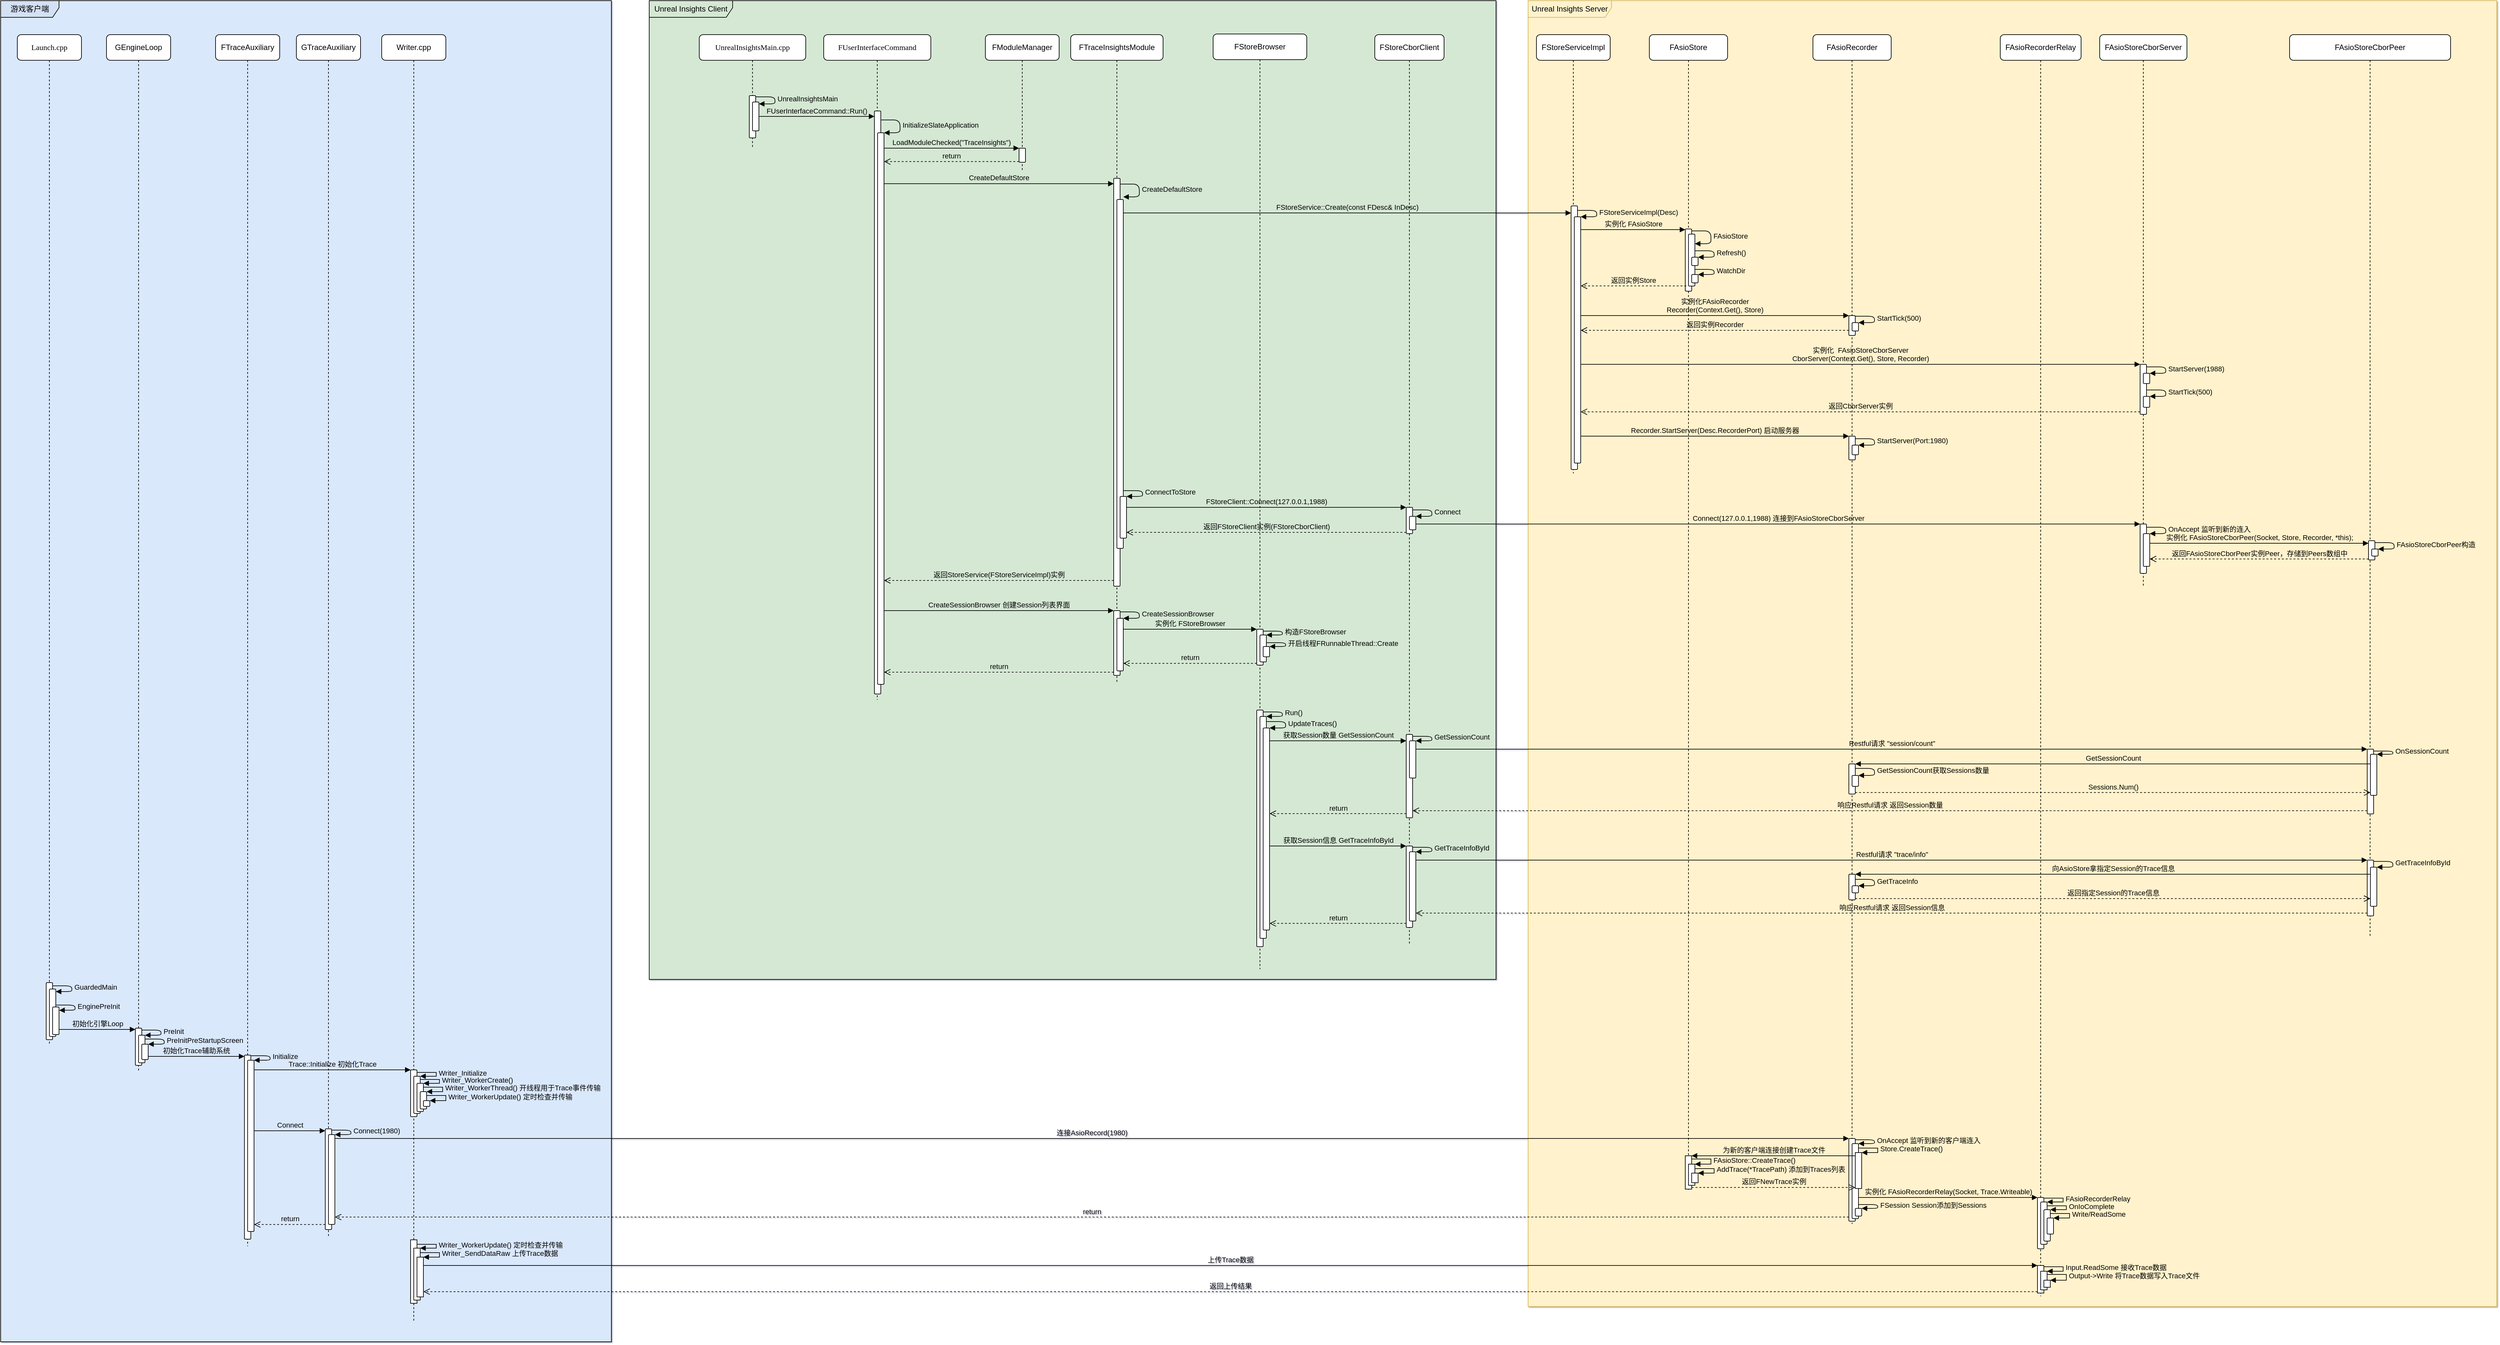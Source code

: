 <mxfile version="14.6.13" type="device"><diagram name="Page-1" id="13e1069c-82ec-6db2-03f1-153e76fe0fe0"><mxGraphModel dx="2863" dy="3126" grid="1" gridSize="10" guides="1" tooltips="1" connect="1" arrows="1" fold="1" page="0" pageScale="1" pageWidth="1100" pageHeight="850" math="0" shadow="1"><root><mxCell id="0"/><mxCell id="1" parent="0"/><mxCell id="CykVTpYVyXYOSDNk1ovy-55" value="" style="group;fillColor=#dae8fc;strokeColor=#6c8ebf;" vertex="1" connectable="0" parent="1"><mxGeometry x="1229" y="-476" width="952" height="2091" as="geometry"/></mxCell><mxCell id="CykVTpYVyXYOSDNk1ovy-52" value="游戏客户端" style="shape=umlFrame;whiteSpace=wrap;html=1;rounded=0;sketch=0;fillColor=#D4E1F5;width=91;height=26;" vertex="1" parent="CykVTpYVyXYOSDNk1ovy-55"><mxGeometry width="952" height="2091" as="geometry"/></mxCell><mxCell id="AoDnYQmJpQYlI27t1Mp_-179" value="初始化引擎Loop" style="html=1;verticalAlign=bottom;endArrow=block;labelBackgroundColor=none;" parent="CykVTpYVyXYOSDNk1ovy-55" edge="1"><mxGeometry relative="1" as="geometry"><mxPoint x="91" y="1604" as="sourcePoint"/><mxPoint x="210" y="1604" as="targetPoint"/></mxGeometry></mxCell><mxCell id="AoDnYQmJpQYlI27t1Mp_-187" value="初始化Trace辅助系统" style="html=1;verticalAlign=bottom;endArrow=block;labelBackgroundColor=none;" parent="CykVTpYVyXYOSDNk1ovy-55" edge="1"><mxGeometry relative="1" as="geometry"><mxPoint x="230" y="1646" as="sourcePoint"/><mxPoint x="380" y="1646" as="targetPoint"/></mxGeometry></mxCell><mxCell id="AoDnYQmJpQYlI27t1Mp_-193" value="Connect" style="html=1;verticalAlign=bottom;endArrow=block;entryX=0;entryY=0;labelBackgroundColor=none;" parent="CykVTpYVyXYOSDNk1ovy-55" source="AoDnYQmJpQYlI27t1Mp_-189" edge="1"><mxGeometry relative="1" as="geometry"><mxPoint x="395" y="1762.0" as="sourcePoint"/><mxPoint x="506" y="1762.0" as="targetPoint"/></mxGeometry></mxCell><mxCell id="7baba1c4bc27f4b0-8" value="Launch.cpp" style="shape=umlLifeline;perimeter=lifelinePerimeter;whiteSpace=wrap;html=1;container=1;collapsible=0;recursiveResize=0;outlineConnect=0;shadow=0;comic=0;labelBackgroundColor=none;strokeWidth=1;fontFamily=Verdana;fontSize=12;align=center;rounded=1;" parent="CykVTpYVyXYOSDNk1ovy-55" vertex="1"><mxGeometry x="26" y="53" width="100" height="1575" as="geometry"/></mxCell><mxCell id="7baba1c4bc27f4b0-9" value="" style="html=1;points=[];perimeter=orthogonalPerimeter;shadow=0;comic=0;labelBackgroundColor=none;strokeWidth=1;fontFamily=Verdana;fontSize=12;align=center;rounded=1;" parent="7baba1c4bc27f4b0-8" vertex="1"><mxGeometry x="45" y="1478" width="10" height="89" as="geometry"/></mxCell><mxCell id="AoDnYQmJpQYlI27t1Mp_-5" value="" style="html=1;points=[];perimeter=orthogonalPerimeter;rounded=1;labelBackgroundColor=none;" parent="7baba1c4bc27f4b0-8" vertex="1"><mxGeometry x="50" y="1488" width="10" height="74" as="geometry"/></mxCell><mxCell id="AoDnYQmJpQYlI27t1Mp_-6" value="GuardedMain" style="edgeStyle=orthogonalEdgeStyle;html=1;align=left;spacingLeft=2;endArrow=block;labelBackgroundColor=none;" parent="7baba1c4bc27f4b0-8" edge="1" target="AoDnYQmJpQYlI27t1Mp_-5" source="7baba1c4bc27f4b0-9"><mxGeometry relative="1" as="geometry"><mxPoint x="55" y="1472" as="sourcePoint"/><Array as="points"><mxPoint x="85" y="1483"/><mxPoint x="85" y="1492"/></Array><mxPoint x="59" y="1492" as="targetPoint"/></mxGeometry></mxCell><mxCell id="AoDnYQmJpQYlI27t1Mp_-16" value="EnginePreInit" style="edgeStyle=orthogonalEdgeStyle;html=1;align=left;spacingLeft=2;endArrow=block;labelBackgroundColor=none;entryX=1.032;entryY=0.122;entryDx=0;entryDy=0;entryPerimeter=0;" parent="7baba1c4bc27f4b0-8" edge="1" target="AoDnYQmJpQYlI27t1Mp_-17"><mxGeometry relative="1" as="geometry"><mxPoint x="60" y="1513" as="sourcePoint"/><Array as="points"><mxPoint x="90" y="1513"/><mxPoint x="90" y="1521"/><mxPoint x="77" y="1521"/></Array><mxPoint x="65" y="1521" as="targetPoint"/></mxGeometry></mxCell><mxCell id="AoDnYQmJpQYlI27t1Mp_-17" value="" style="html=1;points=[];perimeter=orthogonalPerimeter;rounded=1;labelBackgroundColor=none;" parent="7baba1c4bc27f4b0-8" vertex="1"><mxGeometry x="55" y="1516" width="10" height="43" as="geometry"/></mxCell><mxCell id="AoDnYQmJpQYlI27t1Mp_-177" value="GEngineLoop" style="shape=umlLifeline;perimeter=lifelinePerimeter;whiteSpace=wrap;html=1;container=1;collapsible=0;recursiveResize=0;outlineConnect=0;rounded=1;labelBackgroundColor=none;" parent="CykVTpYVyXYOSDNk1ovy-55" vertex="1"><mxGeometry x="165" y="53" width="100" height="1615" as="geometry"/></mxCell><mxCell id="AoDnYQmJpQYlI27t1Mp_-178" value="" style="html=1;points=[];perimeter=orthogonalPerimeter;rounded=1;labelBackgroundColor=none;" parent="AoDnYQmJpQYlI27t1Mp_-177" vertex="1"><mxGeometry x="45" y="1549" width="10" height="58" as="geometry"/></mxCell><mxCell id="AoDnYQmJpQYlI27t1Mp_-181" value="" style="html=1;points=[];perimeter=orthogonalPerimeter;rounded=1;labelBackgroundColor=none;" parent="AoDnYQmJpQYlI27t1Mp_-177" vertex="1"><mxGeometry x="50" y="1560" width="10" height="43" as="geometry"/></mxCell><mxCell id="AoDnYQmJpQYlI27t1Mp_-182" value="PreInit" style="edgeStyle=orthogonalEdgeStyle;html=1;align=left;spacingLeft=2;endArrow=block;entryX=1;entryY=0;labelBackgroundColor=none;" parent="AoDnYQmJpQYlI27t1Mp_-177" target="AoDnYQmJpQYlI27t1Mp_-181" edge="1"><mxGeometry relative="1" as="geometry"><mxPoint x="55" y="1552" as="sourcePoint"/><Array as="points"><mxPoint x="85" y="1552"/></Array></mxGeometry></mxCell><mxCell id="AoDnYQmJpQYlI27t1Mp_-183" value="" style="html=1;points=[];perimeter=orthogonalPerimeter;rounded=1;labelBackgroundColor=none;" parent="AoDnYQmJpQYlI27t1Mp_-177" vertex="1"><mxGeometry x="55" y="1574" width="10" height="24" as="geometry"/></mxCell><mxCell id="AoDnYQmJpQYlI27t1Mp_-184" value="PreInitPreStartupScreen" style="edgeStyle=orthogonalEdgeStyle;html=1;align=left;spacingLeft=2;endArrow=block;entryX=1;entryY=0;labelBackgroundColor=none;" parent="AoDnYQmJpQYlI27t1Mp_-177" target="AoDnYQmJpQYlI27t1Mp_-183" edge="1"><mxGeometry relative="1" as="geometry"><mxPoint x="60" y="1566" as="sourcePoint"/><Array as="points"><mxPoint x="90" y="1566"/></Array></mxGeometry></mxCell><mxCell id="AoDnYQmJpQYlI27t1Mp_-185" value="FTraceAuxiliary" style="shape=umlLifeline;perimeter=lifelinePerimeter;whiteSpace=wrap;html=1;container=1;collapsible=0;recursiveResize=0;outlineConnect=0;rounded=1;labelBackgroundColor=none;" parent="CykVTpYVyXYOSDNk1ovy-55" vertex="1"><mxGeometry x="335" y="53" width="100" height="1889" as="geometry"/></mxCell><mxCell id="AoDnYQmJpQYlI27t1Mp_-186" value="" style="html=1;points=[];perimeter=orthogonalPerimeter;rounded=1;labelBackgroundColor=none;" parent="AoDnYQmJpQYlI27t1Mp_-185" vertex="1"><mxGeometry x="45" y="1591" width="10" height="287" as="geometry"/></mxCell><mxCell id="AoDnYQmJpQYlI27t1Mp_-189" value="" style="html=1;points=[];perimeter=orthogonalPerimeter;rounded=1;labelBackgroundColor=none;" parent="AoDnYQmJpQYlI27t1Mp_-185" vertex="1"><mxGeometry x="50" y="1599" width="10" height="267" as="geometry"/></mxCell><mxCell id="AoDnYQmJpQYlI27t1Mp_-190" value="Initialize" style="edgeStyle=orthogonalEdgeStyle;html=1;align=left;spacingLeft=2;endArrow=block;entryX=1;entryY=0;labelBackgroundColor=none;" parent="AoDnYQmJpQYlI27t1Mp_-185" target="AoDnYQmJpQYlI27t1Mp_-189" edge="1"><mxGeometry relative="1" as="geometry"><mxPoint x="55" y="1592" as="sourcePoint"/><Array as="points"><mxPoint x="85" y="1592"/></Array></mxGeometry></mxCell><mxCell id="AoDnYQmJpQYlI27t1Mp_-191" value="GTraceAuxiliary" style="shape=umlLifeline;perimeter=lifelinePerimeter;whiteSpace=wrap;html=1;container=1;collapsible=0;recursiveResize=0;outlineConnect=0;rounded=1;labelBackgroundColor=none;" parent="CykVTpYVyXYOSDNk1ovy-55" vertex="1"><mxGeometry x="461" y="53" width="100" height="1873" as="geometry"/></mxCell><mxCell id="AoDnYQmJpQYlI27t1Mp_-192" value="" style="html=1;points=[];perimeter=orthogonalPerimeter;rounded=1;labelBackgroundColor=none;" parent="AoDnYQmJpQYlI27t1Mp_-191" vertex="1"><mxGeometry x="45" y="1706" width="10" height="157" as="geometry"/></mxCell><mxCell id="AoDnYQmJpQYlI27t1Mp_-197" value="" style="html=1;points=[];perimeter=orthogonalPerimeter;rounded=1;labelBackgroundColor=none;" parent="AoDnYQmJpQYlI27t1Mp_-191" vertex="1"><mxGeometry x="50" y="1715" width="10" height="140" as="geometry"/></mxCell><mxCell id="AoDnYQmJpQYlI27t1Mp_-198" value="Connect(1980)&amp;nbsp;" style="edgeStyle=orthogonalEdgeStyle;html=1;align=left;spacingLeft=2;endArrow=block;entryX=1;entryY=0;labelBackgroundColor=none;" parent="AoDnYQmJpQYlI27t1Mp_-191" target="AoDnYQmJpQYlI27t1Mp_-197" edge="1"><mxGeometry relative="1" as="geometry"><mxPoint x="55" y="1708" as="sourcePoint"/><Array as="points"><mxPoint x="85" y="1708"/></Array></mxGeometry></mxCell><mxCell id="CykVTpYVyXYOSDNk1ovy-1" value="Writer.cpp" style="shape=umlLifeline;perimeter=lifelinePerimeter;whiteSpace=wrap;html=1;container=1;collapsible=0;recursiveResize=0;outlineConnect=0;rounded=1;labelBackgroundColor=none;" vertex="1" parent="CykVTpYVyXYOSDNk1ovy-55"><mxGeometry x="594" y="53" width="100" height="2005" as="geometry"/></mxCell><mxCell id="CykVTpYVyXYOSDNk1ovy-2" value="" style="html=1;points=[];perimeter=orthogonalPerimeter;rounded=1;labelBackgroundColor=none;" vertex="1" parent="CykVTpYVyXYOSDNk1ovy-1"><mxGeometry x="45" y="1614" width="10" height="73" as="geometry"/></mxCell><mxCell id="CykVTpYVyXYOSDNk1ovy-7" value="" style="html=1;points=[];perimeter=orthogonalPerimeter;rounded=1;labelBackgroundColor=none;" vertex="1" parent="CykVTpYVyXYOSDNk1ovy-1"><mxGeometry x="50" y="1624" width="10" height="58" as="geometry"/></mxCell><mxCell id="CykVTpYVyXYOSDNk1ovy-8" value="Writer_Initialize" style="edgeStyle=orthogonalEdgeStyle;html=1;align=left;spacingLeft=2;endArrow=block;rounded=0;entryX=1;entryY=0;labelBackgroundColor=none;" edge="1" target="CykVTpYVyXYOSDNk1ovy-7" parent="CykVTpYVyXYOSDNk1ovy-1"><mxGeometry relative="1" as="geometry"><mxPoint x="55" y="1618" as="sourcePoint"/><Array as="points"><mxPoint x="85" y="1618"/></Array></mxGeometry></mxCell><mxCell id="CykVTpYVyXYOSDNk1ovy-9" value="" style="html=1;points=[];perimeter=orthogonalPerimeter;rounded=1;labelBackgroundColor=none;" vertex="1" parent="CykVTpYVyXYOSDNk1ovy-1"><mxGeometry x="55" y="1635" width="10" height="44" as="geometry"/></mxCell><mxCell id="CykVTpYVyXYOSDNk1ovy-10" value="Writer_WorkerCreate()" style="edgeStyle=orthogonalEdgeStyle;html=1;align=left;spacingLeft=2;endArrow=block;rounded=0;entryX=1;entryY=0;labelBackgroundColor=none;" edge="1" target="CykVTpYVyXYOSDNk1ovy-9" parent="CykVTpYVyXYOSDNk1ovy-1"><mxGeometry relative="1" as="geometry"><mxPoint x="60" y="1629" as="sourcePoint"/><Array as="points"><mxPoint x="90" y="1629"/></Array></mxGeometry></mxCell><mxCell id="CykVTpYVyXYOSDNk1ovy-11" value="" style="html=1;points=[];perimeter=orthogonalPerimeter;rounded=1;labelBackgroundColor=none;" vertex="1" parent="CykVTpYVyXYOSDNk1ovy-1"><mxGeometry x="60" y="1648" width="10" height="27" as="geometry"/></mxCell><mxCell id="CykVTpYVyXYOSDNk1ovy-12" value="Writer_WorkerThread() 开线程用于Trace事件传输" style="edgeStyle=orthogonalEdgeStyle;html=1;align=left;spacingLeft=2;endArrow=block;rounded=0;entryX=1;entryY=0;labelBackgroundColor=none;" edge="1" target="CykVTpYVyXYOSDNk1ovy-11" parent="CykVTpYVyXYOSDNk1ovy-1"><mxGeometry relative="1" as="geometry"><mxPoint x="65" y="1641" as="sourcePoint"/><Array as="points"><mxPoint x="95" y="1641"/></Array></mxGeometry></mxCell><mxCell id="CykVTpYVyXYOSDNk1ovy-13" value="" style="html=1;points=[];perimeter=orthogonalPerimeter;rounded=1;labelBackgroundColor=none;" vertex="1" parent="CykVTpYVyXYOSDNk1ovy-1"><mxGeometry x="65" y="1662" width="10" height="9" as="geometry"/></mxCell><mxCell id="CykVTpYVyXYOSDNk1ovy-14" value="Writer_WorkerUpdate() 定时检查并传输" style="edgeStyle=orthogonalEdgeStyle;html=1;align=left;spacingLeft=2;endArrow=block;rounded=0;entryX=1;entryY=0;labelBackgroundColor=none;" edge="1" target="CykVTpYVyXYOSDNk1ovy-13" parent="CykVTpYVyXYOSDNk1ovy-1"><mxGeometry relative="1" as="geometry"><mxPoint x="70" y="1654" as="sourcePoint"/><Array as="points"><mxPoint x="100" y="1654"/></Array></mxGeometry></mxCell><mxCell id="CykVTpYVyXYOSDNk1ovy-37" value="" style="html=1;points=[];perimeter=orthogonalPerimeter;rounded=0;sketch=0;" vertex="1" parent="CykVTpYVyXYOSDNk1ovy-1"><mxGeometry x="45" y="1879" width="10" height="99" as="geometry"/></mxCell><mxCell id="CykVTpYVyXYOSDNk1ovy-38" value="" style="html=1;points=[];perimeter=orthogonalPerimeter;rounded=0;sketch=0;" vertex="1" parent="CykVTpYVyXYOSDNk1ovy-1"><mxGeometry x="50" y="1892" width="10" height="81" as="geometry"/></mxCell><mxCell id="CykVTpYVyXYOSDNk1ovy-39" value="Writer_WorkerUpdate() 定时检查并传输" style="edgeStyle=orthogonalEdgeStyle;html=1;align=left;spacingLeft=2;endArrow=block;rounded=0;entryX=1;entryY=0;labelBackgroundColor=none;" edge="1" target="CykVTpYVyXYOSDNk1ovy-38" parent="CykVTpYVyXYOSDNk1ovy-1"><mxGeometry relative="1" as="geometry"><mxPoint x="55" y="1886" as="sourcePoint"/><Array as="points"><mxPoint x="85" y="1886"/></Array></mxGeometry></mxCell><mxCell id="CykVTpYVyXYOSDNk1ovy-40" value="" style="html=1;points=[];perimeter=orthogonalPerimeter;rounded=0;sketch=0;" vertex="1" parent="CykVTpYVyXYOSDNk1ovy-1"><mxGeometry x="55" y="1906" width="10" height="62" as="geometry"/></mxCell><mxCell id="CykVTpYVyXYOSDNk1ovy-41" value="Writer_SendDataRaw 上传Trace数据" style="edgeStyle=orthogonalEdgeStyle;html=1;align=left;spacingLeft=2;endArrow=block;rounded=0;entryX=1;entryY=0;labelBackgroundColor=none;" edge="1" target="CykVTpYVyXYOSDNk1ovy-40" parent="CykVTpYVyXYOSDNk1ovy-1"><mxGeometry relative="1" as="geometry"><mxPoint x="60" y="1899" as="sourcePoint"/><Array as="points"><mxPoint x="90" y="1899"/></Array></mxGeometry></mxCell><mxCell id="AoDnYQmJpQYlI27t1Mp_-194" value="return" style="html=1;verticalAlign=bottom;endArrow=open;dashed=1;endSize=8;exitX=0;exitY=0.95;labelBackgroundColor=none;" parent="CykVTpYVyXYOSDNk1ovy-55" source="AoDnYQmJpQYlI27t1Mp_-192" edge="1"><mxGeometry y="-100" as="geometry"><mxPoint x="395" y="1908.15" as="targetPoint"/></mxGeometry></mxCell><mxCell id="CykVTpYVyXYOSDNk1ovy-3" value="Trace::Initialize 初始化Trace" style="html=1;verticalAlign=bottom;endArrow=block;entryX=0;entryY=0;labelBackgroundColor=none;" edge="1" target="CykVTpYVyXYOSDNk1ovy-2" parent="CykVTpYVyXYOSDNk1ovy-55" source="AoDnYQmJpQYlI27t1Mp_-189"><mxGeometry as="geometry"><mxPoint x="451" y="1191" as="sourcePoint"/></mxGeometry></mxCell><mxCell id="CykVTpYVyXYOSDNk1ovy-63" value="" style="group;fillColor=#FFF2CC;" vertex="1" connectable="0" parent="1"><mxGeometry x="3610" y="-476" width="1510" height="2036" as="geometry"/></mxCell><mxCell id="CykVTpYVyXYOSDNk1ovy-62" value="Unreal Insights Server" style="shape=umlFrame;whiteSpace=wrap;html=1;rounded=0;shadow=0;sketch=0;width=130;height=26;fillColor=#fff2cc;strokeColor=#d6b656;" vertex="1" parent="CykVTpYVyXYOSDNk1ovy-63"><mxGeometry width="1510" height="2036" as="geometry"/></mxCell><mxCell id="AoDnYQmJpQYlI27t1Mp_-63" value="FStoreServiceImpl" style="shape=umlLifeline;perimeter=lifelinePerimeter;whiteSpace=wrap;html=1;container=1;collapsible=0;recursiveResize=0;outlineConnect=0;rounded=1;labelBackgroundColor=none;" parent="CykVTpYVyXYOSDNk1ovy-63" vertex="1"><mxGeometry x="13" y="53" width="115" height="684" as="geometry"/></mxCell><mxCell id="AoDnYQmJpQYlI27t1Mp_-64" value="" style="html=1;points=[];perimeter=orthogonalPerimeter;rounded=1;labelBackgroundColor=none;" parent="AoDnYQmJpQYlI27t1Mp_-63" vertex="1"><mxGeometry x="54" y="267" width="10" height="411" as="geometry"/></mxCell><mxCell id="AoDnYQmJpQYlI27t1Mp_-65" value="" style="html=1;points=[];perimeter=orthogonalPerimeter;rounded=1;labelBackgroundColor=none;" parent="AoDnYQmJpQYlI27t1Mp_-63" vertex="1"><mxGeometry x="59" y="284" width="10" height="384" as="geometry"/></mxCell><mxCell id="AoDnYQmJpQYlI27t1Mp_-66" value="FStoreServiceImpl(Desc)" style="edgeStyle=orthogonalEdgeStyle;html=1;align=left;spacingLeft=2;endArrow=block;entryX=1;entryY=0;labelBackgroundColor=none;" parent="AoDnYQmJpQYlI27t1Mp_-63" target="AoDnYQmJpQYlI27t1Mp_-65" edge="1"><mxGeometry relative="1" as="geometry"><mxPoint x="64" y="274" as="sourcePoint"/><Array as="points"><mxPoint x="94" y="274"/></Array></mxGeometry></mxCell><mxCell id="AoDnYQmJpQYlI27t1Mp_-67" value="FAsioStore" style="shape=umlLifeline;perimeter=lifelinePerimeter;whiteSpace=wrap;html=1;container=1;collapsible=0;recursiveResize=0;outlineConnect=0;rounded=1;labelBackgroundColor=none;" parent="CykVTpYVyXYOSDNk1ovy-63" vertex="1"><mxGeometry x="189" y="53" width="122" height="1803" as="geometry"/></mxCell><mxCell id="AoDnYQmJpQYlI27t1Mp_-71" value="" style="html=1;points=[];perimeter=orthogonalPerimeter;rounded=1;labelBackgroundColor=none;" parent="AoDnYQmJpQYlI27t1Mp_-67" vertex="1"><mxGeometry x="56" y="303" width="10" height="97" as="geometry"/></mxCell><mxCell id="AoDnYQmJpQYlI27t1Mp_-73" value="" style="html=1;points=[];perimeter=orthogonalPerimeter;rounded=1;labelBackgroundColor=none;" parent="AoDnYQmJpQYlI27t1Mp_-67" vertex="1"><mxGeometry x="61" y="311" width="10" height="81" as="geometry"/></mxCell><mxCell id="AoDnYQmJpQYlI27t1Mp_-74" value="FAsioStore" style="edgeStyle=orthogonalEdgeStyle;html=1;align=left;spacingLeft=2;endArrow=block;entryX=1;entryY=0;labelBackgroundColor=none;" parent="AoDnYQmJpQYlI27t1Mp_-67" edge="1"><mxGeometry relative="1" as="geometry"><mxPoint x="66" y="306" as="sourcePoint"/><Array as="points"><mxPoint x="96" y="306"/></Array><mxPoint x="71" y="326" as="targetPoint"/></mxGeometry></mxCell><mxCell id="AoDnYQmJpQYlI27t1Mp_-75" value="" style="html=1;points=[];perimeter=orthogonalPerimeter;rounded=1;labelBackgroundColor=none;" parent="AoDnYQmJpQYlI27t1Mp_-67" vertex="1"><mxGeometry x="66" y="374" width="10" height="13" as="geometry"/></mxCell><mxCell id="AoDnYQmJpQYlI27t1Mp_-76" value="WatchDir" style="edgeStyle=orthogonalEdgeStyle;html=1;align=left;spacingLeft=2;endArrow=block;entryX=1;entryY=0;labelBackgroundColor=none;" parent="AoDnYQmJpQYlI27t1Mp_-67" target="AoDnYQmJpQYlI27t1Mp_-75" edge="1"><mxGeometry relative="1" as="geometry"><mxPoint x="71" y="366" as="sourcePoint"/><Array as="points"><mxPoint x="101" y="366"/></Array></mxGeometry></mxCell><mxCell id="AoDnYQmJpQYlI27t1Mp_-77" value="" style="html=1;points=[];perimeter=orthogonalPerimeter;rounded=1;labelBackgroundColor=none;" parent="AoDnYQmJpQYlI27t1Mp_-67" vertex="1"><mxGeometry x="66" y="347" width="10" height="13" as="geometry"/></mxCell><mxCell id="AoDnYQmJpQYlI27t1Mp_-78" value="Refresh()" style="edgeStyle=orthogonalEdgeStyle;html=1;align=left;spacingLeft=2;endArrow=block;entryX=1;entryY=0;labelBackgroundColor=none;" parent="AoDnYQmJpQYlI27t1Mp_-67" target="AoDnYQmJpQYlI27t1Mp_-77" edge="1"><mxGeometry relative="1" as="geometry"><mxPoint x="71" y="337" as="sourcePoint"/><Array as="points"><mxPoint x="101" y="337"/></Array></mxGeometry></mxCell><mxCell id="CykVTpYVyXYOSDNk1ovy-28" value="" style="html=1;points=[];perimeter=orthogonalPerimeter;rounded=0;sketch=0;" vertex="1" parent="AoDnYQmJpQYlI27t1Mp_-67"><mxGeometry x="56" y="1748" width="10" height="52" as="geometry"/></mxCell><mxCell id="CykVTpYVyXYOSDNk1ovy-33" value="" style="html=1;points=[];perimeter=orthogonalPerimeter;rounded=0;sketch=0;" vertex="1" parent="AoDnYQmJpQYlI27t1Mp_-67"><mxGeometry x="61" y="1761" width="10" height="33" as="geometry"/></mxCell><mxCell id="CykVTpYVyXYOSDNk1ovy-34" value="FAsioStore::CreateTrace()" style="edgeStyle=orthogonalEdgeStyle;html=1;align=left;spacingLeft=2;endArrow=block;rounded=0;entryX=1;entryY=0;labelBackgroundColor=none;" edge="1" target="CykVTpYVyXYOSDNk1ovy-33" parent="AoDnYQmJpQYlI27t1Mp_-67"><mxGeometry relative="1" as="geometry"><mxPoint x="66" y="1753" as="sourcePoint"/><Array as="points"><mxPoint x="96" y="1753"/></Array></mxGeometry></mxCell><mxCell id="CykVTpYVyXYOSDNk1ovy-35" value="" style="html=1;points=[];perimeter=orthogonalPerimeter;rounded=0;sketch=0;" vertex="1" parent="AoDnYQmJpQYlI27t1Mp_-67"><mxGeometry x="66" y="1775" width="10" height="15" as="geometry"/></mxCell><mxCell id="CykVTpYVyXYOSDNk1ovy-36" value="AddTrace(*TracePath) 添加到Traces列表" style="edgeStyle=orthogonalEdgeStyle;html=1;align=left;spacingLeft=2;endArrow=block;rounded=0;entryX=1;entryY=0;labelBackgroundColor=none;" edge="1" target="CykVTpYVyXYOSDNk1ovy-35" parent="AoDnYQmJpQYlI27t1Mp_-67"><mxGeometry relative="1" as="geometry"><mxPoint x="71" y="1768" as="sourcePoint"/><Array as="points"><mxPoint x="101" y="1768"/></Array></mxGeometry></mxCell><mxCell id="AoDnYQmJpQYlI27t1Mp_-69" value="FAsioRecorder" style="shape=umlLifeline;perimeter=lifelinePerimeter;whiteSpace=wrap;html=1;container=1;collapsible=0;recursiveResize=0;outlineConnect=0;rounded=1;labelBackgroundColor=none;" parent="CykVTpYVyXYOSDNk1ovy-63" vertex="1"><mxGeometry x="444" y="53" width="122" height="1854" as="geometry"/></mxCell><mxCell id="AoDnYQmJpQYlI27t1Mp_-82" value="" style="html=1;points=[];perimeter=orthogonalPerimeter;rounded=1;labelBackgroundColor=none;" parent="AoDnYQmJpQYlI27t1Mp_-69" vertex="1"><mxGeometry x="56" y="438" width="10" height="31" as="geometry"/></mxCell><mxCell id="AoDnYQmJpQYlI27t1Mp_-85" value="" style="html=1;points=[];perimeter=orthogonalPerimeter;rounded=1;labelBackgroundColor=none;" parent="AoDnYQmJpQYlI27t1Mp_-69" vertex="1"><mxGeometry x="61" y="449" width="10" height="13" as="geometry"/></mxCell><mxCell id="AoDnYQmJpQYlI27t1Mp_-86" value="StartTick(500)" style="edgeStyle=orthogonalEdgeStyle;html=1;align=left;spacingLeft=2;endArrow=block;entryX=1;entryY=0;labelBackgroundColor=none;" parent="AoDnYQmJpQYlI27t1Mp_-69" target="AoDnYQmJpQYlI27t1Mp_-85" edge="1"><mxGeometry relative="1" as="geometry"><mxPoint x="66" y="439" as="sourcePoint"/><Array as="points"><mxPoint x="96" y="439"/></Array></mxGeometry></mxCell><mxCell id="AoDnYQmJpQYlI27t1Mp_-96" value="" style="html=1;points=[];perimeter=orthogonalPerimeter;rounded=1;labelBackgroundColor=none;" parent="AoDnYQmJpQYlI27t1Mp_-69" vertex="1"><mxGeometry x="56" y="626" width="10" height="37" as="geometry"/></mxCell><mxCell id="AoDnYQmJpQYlI27t1Mp_-98" value="" style="html=1;points=[];perimeter=orthogonalPerimeter;rounded=1;labelBackgroundColor=none;" parent="AoDnYQmJpQYlI27t1Mp_-69" vertex="1"><mxGeometry x="61" y="640" width="10" height="15" as="geometry"/></mxCell><mxCell id="AoDnYQmJpQYlI27t1Mp_-99" value="StartServer(Port:1980)" style="edgeStyle=orthogonalEdgeStyle;html=1;align=left;spacingLeft=2;endArrow=block;entryX=1;entryY=0;labelBackgroundColor=none;" parent="AoDnYQmJpQYlI27t1Mp_-69" target="AoDnYQmJpQYlI27t1Mp_-98" edge="1"><mxGeometry relative="1" as="geometry"><mxPoint x="66" y="630" as="sourcePoint"/><Array as="points"><mxPoint x="96" y="630"/></Array></mxGeometry></mxCell><mxCell id="AoDnYQmJpQYlI27t1Mp_-154" value="" style="html=1;points=[];perimeter=orthogonalPerimeter;rounded=1;labelBackgroundColor=none;" parent="AoDnYQmJpQYlI27t1Mp_-69" vertex="1"><mxGeometry x="56" y="1137" width="10" height="47" as="geometry"/></mxCell><mxCell id="AoDnYQmJpQYlI27t1Mp_-157" value="" style="html=1;points=[];perimeter=orthogonalPerimeter;rounded=1;labelBackgroundColor=none;" parent="AoDnYQmJpQYlI27t1Mp_-69" vertex="1"><mxGeometry x="61" y="1155" width="10" height="17" as="geometry"/></mxCell><mxCell id="AoDnYQmJpQYlI27t1Mp_-158" value="GetSessionCount获取Sessions数量" style="edgeStyle=orthogonalEdgeStyle;html=1;align=left;spacingLeft=2;endArrow=block;entryX=1;entryY=0;labelBackgroundColor=none;" parent="AoDnYQmJpQYlI27t1Mp_-69" target="AoDnYQmJpQYlI27t1Mp_-157" edge="1"><mxGeometry relative="1" as="geometry"><mxPoint x="66" y="1144" as="sourcePoint"/><Array as="points"><mxPoint x="96" y="1144"/></Array></mxGeometry></mxCell><mxCell id="AoDnYQmJpQYlI27t1Mp_-167" value="" style="html=1;points=[];perimeter=orthogonalPerimeter;rounded=1;labelBackgroundColor=none;" parent="AoDnYQmJpQYlI27t1Mp_-69" vertex="1"><mxGeometry x="56" y="1309" width="10" height="40" as="geometry"/></mxCell><mxCell id="AoDnYQmJpQYlI27t1Mp_-170" value="" style="html=1;points=[];perimeter=orthogonalPerimeter;rounded=1;labelBackgroundColor=none;" parent="AoDnYQmJpQYlI27t1Mp_-69" vertex="1"><mxGeometry x="61" y="1327" width="10" height="11" as="geometry"/></mxCell><mxCell id="AoDnYQmJpQYlI27t1Mp_-171" value="GetTraceInfo" style="edgeStyle=orthogonalEdgeStyle;html=1;align=left;spacingLeft=2;endArrow=block;entryX=1;entryY=0;labelBackgroundColor=none;" parent="AoDnYQmJpQYlI27t1Mp_-69" target="AoDnYQmJpQYlI27t1Mp_-170" edge="1"><mxGeometry relative="1" as="geometry"><mxPoint x="66" y="1317" as="sourcePoint"/><Array as="points"><mxPoint x="96" y="1317"/></Array></mxGeometry></mxCell><mxCell id="dmL9JDVOnLpXmdo2ofIr-4" value="" style="html=1;points=[];perimeter=orthogonalPerimeter;rounded=1;labelBackgroundColor=none;" parent="AoDnYQmJpQYlI27t1Mp_-69" vertex="1"><mxGeometry x="56" y="1721" width="10" height="129" as="geometry"/></mxCell><mxCell id="dmL9JDVOnLpXmdo2ofIr-7" value="" style="html=1;points=[];perimeter=orthogonalPerimeter;rounded=1;labelBackgroundColor=none;" parent="AoDnYQmJpQYlI27t1Mp_-69" vertex="1"><mxGeometry x="61" y="1729" width="10" height="117" as="geometry"/></mxCell><mxCell id="dmL9JDVOnLpXmdo2ofIr-8" value="OnAccept 监听到新的客户端连入" style="edgeStyle=orthogonalEdgeStyle;align=left;spacingLeft=2;endArrow=block;entryX=1;entryY=0;labelBackgroundColor=none;html=1;verticalAlign=middle;" parent="AoDnYQmJpQYlI27t1Mp_-69" target="dmL9JDVOnLpXmdo2ofIr-7" edge="1"><mxGeometry relative="1" as="geometry"><mxPoint x="66" y="1723" as="sourcePoint"/><Array as="points"><mxPoint x="96" y="1723"/></Array></mxGeometry></mxCell><mxCell id="dmL9JDVOnLpXmdo2ofIr-11" value="" style="html=1;points=[];perimeter=orthogonalPerimeter;rounded=1;labelBackgroundColor=none;" parent="AoDnYQmJpQYlI27t1Mp_-69" vertex="1"><mxGeometry x="66" y="1830" width="10" height="12" as="geometry"/></mxCell><mxCell id="dmL9JDVOnLpXmdo2ofIr-12" value="FSession Session添加到Sessions" style="edgeStyle=orthogonalEdgeStyle;html=1;align=left;spacingLeft=2;endArrow=block;entryX=1;entryY=0;labelBackgroundColor=none;" parent="AoDnYQmJpQYlI27t1Mp_-69" target="dmL9JDVOnLpXmdo2ofIr-11" edge="1"><mxGeometry relative="1" as="geometry"><mxPoint x="71" y="1824" as="sourcePoint"/><Array as="points"><mxPoint x="101" y="1824"/></Array></mxGeometry></mxCell><mxCell id="CykVTpYVyXYOSDNk1ovy-31" value="" style="html=1;points=[];perimeter=orthogonalPerimeter;rounded=0;sketch=0;" vertex="1" parent="AoDnYQmJpQYlI27t1Mp_-69"><mxGeometry x="66" y="1743" width="10" height="56" as="geometry"/></mxCell><mxCell id="CykVTpYVyXYOSDNk1ovy-32" value="Store.CreateTrace()" style="edgeStyle=orthogonalEdgeStyle;html=1;align=left;spacingLeft=2;endArrow=block;rounded=0;entryX=1;entryY=0;labelBackgroundColor=none;" edge="1" target="CykVTpYVyXYOSDNk1ovy-31" parent="AoDnYQmJpQYlI27t1Mp_-69"><mxGeometry relative="1" as="geometry"><mxPoint x="71" y="1736" as="sourcePoint"/><Array as="points"><mxPoint x="101" y="1736"/></Array></mxGeometry></mxCell><mxCell id="AoDnYQmJpQYlI27t1Mp_-70" value="FAsioStoreCborServer" style="shape=umlLifeline;perimeter=lifelinePerimeter;whiteSpace=wrap;html=1;container=1;collapsible=0;recursiveResize=0;outlineConnect=0;rounded=1;labelBackgroundColor=none;" parent="CykVTpYVyXYOSDNk1ovy-63" vertex="1"><mxGeometry x="891" y="53" width="136" height="860" as="geometry"/></mxCell><mxCell id="AoDnYQmJpQYlI27t1Mp_-88" value="" style="html=1;points=[];perimeter=orthogonalPerimeter;rounded=1;labelBackgroundColor=none;" parent="AoDnYQmJpQYlI27t1Mp_-70" vertex="1"><mxGeometry x="63" y="514" width="10" height="78" as="geometry"/></mxCell><mxCell id="AoDnYQmJpQYlI27t1Mp_-92" value="" style="html=1;points=[];perimeter=orthogonalPerimeter;rounded=1;labelBackgroundColor=none;" parent="AoDnYQmJpQYlI27t1Mp_-70" vertex="1"><mxGeometry x="68" y="528" width="10" height="16" as="geometry"/></mxCell><mxCell id="AoDnYQmJpQYlI27t1Mp_-93" value="StartServer(1988)" style="edgeStyle=orthogonalEdgeStyle;html=1;align=left;spacingLeft=2;endArrow=block;entryX=1;entryY=0;labelBackgroundColor=none;" parent="AoDnYQmJpQYlI27t1Mp_-70" target="AoDnYQmJpQYlI27t1Mp_-92" edge="1"><mxGeometry relative="1" as="geometry"><mxPoint x="73" y="518" as="sourcePoint"/><Array as="points"><mxPoint x="103" y="518"/></Array></mxGeometry></mxCell><mxCell id="AoDnYQmJpQYlI27t1Mp_-94" value="" style="html=1;points=[];perimeter=orthogonalPerimeter;rounded=1;labelBackgroundColor=none;" parent="AoDnYQmJpQYlI27t1Mp_-70" vertex="1"><mxGeometry x="68" y="564" width="10" height="17" as="geometry"/></mxCell><mxCell id="AoDnYQmJpQYlI27t1Mp_-95" value="StartTick(500)" style="edgeStyle=orthogonalEdgeStyle;html=1;align=left;spacingLeft=2;endArrow=block;entryX=1;entryY=0;labelBackgroundColor=none;" parent="AoDnYQmJpQYlI27t1Mp_-70" target="AoDnYQmJpQYlI27t1Mp_-94" edge="1"><mxGeometry relative="1" as="geometry"><mxPoint x="73" y="554" as="sourcePoint"/><Array as="points"><mxPoint x="103" y="554"/></Array></mxGeometry></mxCell><mxCell id="AoDnYQmJpQYlI27t1Mp_-110" value="" style="html=1;points=[];perimeter=orthogonalPerimeter;rounded=1;labelBackgroundColor=none;" parent="AoDnYQmJpQYlI27t1Mp_-70" vertex="1"><mxGeometry x="63" y="763" width="10" height="77" as="geometry"/></mxCell><mxCell id="AoDnYQmJpQYlI27t1Mp_-111" value="" style="html=1;points=[];perimeter=orthogonalPerimeter;rounded=1;labelBackgroundColor=none;" parent="AoDnYQmJpQYlI27t1Mp_-70" vertex="1"><mxGeometry x="68" y="778" width="10" height="51" as="geometry"/></mxCell><mxCell id="AoDnYQmJpQYlI27t1Mp_-112" value="OnAccept 监听到新的连入" style="edgeStyle=orthogonalEdgeStyle;html=1;align=left;spacingLeft=2;endArrow=block;entryX=1;entryY=0;labelBackgroundColor=none;" parent="AoDnYQmJpQYlI27t1Mp_-70" target="AoDnYQmJpQYlI27t1Mp_-111" edge="1"><mxGeometry relative="1" as="geometry"><mxPoint x="73" y="768" as="sourcePoint"/><Array as="points"><mxPoint x="103" y="768"/></Array></mxGeometry></mxCell><mxCell id="AoDnYQmJpQYlI27t1Mp_-72" value="实例化&amp;nbsp;FAsioStore" style="html=1;verticalAlign=bottom;endArrow=block;labelBackgroundColor=none;" parent="CykVTpYVyXYOSDNk1ovy-63" edge="1"><mxGeometry width="80" relative="1" as="geometry"><mxPoint x="82" y="357" as="sourcePoint"/><mxPoint x="245" y="357" as="targetPoint"/></mxGeometry></mxCell><mxCell id="AoDnYQmJpQYlI27t1Mp_-79" value="返回实例Store" style="html=1;verticalAlign=bottom;endArrow=open;dashed=1;endSize=8;exitX=0.16;exitY=0.915;exitDx=0;exitDy=0;exitPerimeter=0;labelBackgroundColor=none;" parent="CykVTpYVyXYOSDNk1ovy-63" source="AoDnYQmJpQYlI27t1Mp_-71" target="AoDnYQmJpQYlI27t1Mp_-65" edge="1"><mxGeometry relative="1" as="geometry"><mxPoint x="-70" y="408" as="sourcePoint"/><mxPoint x="-357" y="598" as="targetPoint"/></mxGeometry></mxCell><mxCell id="AoDnYQmJpQYlI27t1Mp_-83" value="实例化FAsioRecorder&lt;br&gt;Recorder(Context.Get(), Store)" style="html=1;verticalAlign=bottom;endArrow=block;entryX=0;entryY=0;labelBackgroundColor=none;" parent="CykVTpYVyXYOSDNk1ovy-63" target="AoDnYQmJpQYlI27t1Mp_-82" edge="1"><mxGeometry relative="1" as="geometry"><mxPoint x="82" y="491" as="sourcePoint"/></mxGeometry></mxCell><mxCell id="AoDnYQmJpQYlI27t1Mp_-84" value="返回实例Recorder" style="html=1;verticalAlign=bottom;endArrow=open;dashed=1;endSize=8;labelBackgroundColor=none;" parent="CykVTpYVyXYOSDNk1ovy-63" edge="1" source="AoDnYQmJpQYlI27t1Mp_-82"><mxGeometry relative="1" as="geometry"><mxPoint x="82" y="514" as="targetPoint"/><mxPoint x="500" y="514" as="sourcePoint"/></mxGeometry></mxCell><mxCell id="AoDnYQmJpQYlI27t1Mp_-89" value="实例化&amp;nbsp;&amp;nbsp;FAsioStoreCborServer&lt;br&gt;CborServer(Context.Get(), Store, Recorder)" style="html=1;verticalAlign=bottom;endArrow=block;entryX=0;entryY=0;labelBackgroundColor=none;" parent="CykVTpYVyXYOSDNk1ovy-63" target="AoDnYQmJpQYlI27t1Mp_-88" edge="1"><mxGeometry relative="1" as="geometry"><mxPoint x="82" y="567" as="sourcePoint"/></mxGeometry></mxCell><mxCell id="AoDnYQmJpQYlI27t1Mp_-90" value="返回CborServer实例" style="html=1;verticalAlign=bottom;endArrow=open;dashed=1;endSize=8;exitX=0;exitY=0.95;labelBackgroundColor=none;" parent="CykVTpYVyXYOSDNk1ovy-63" source="AoDnYQmJpQYlI27t1Mp_-88" edge="1"><mxGeometry relative="1" as="geometry"><mxPoint x="82" y="641.1" as="targetPoint"/></mxGeometry></mxCell><mxCell id="AoDnYQmJpQYlI27t1Mp_-97" value="Recorder.StartServer(Desc.RecorderPort) 启动服务器" style="html=1;verticalAlign=bottom;startArrow=none;endArrow=block;startSize=8;labelBackgroundColor=none;startFill=0;" parent="CykVTpYVyXYOSDNk1ovy-63" target="AoDnYQmJpQYlI27t1Mp_-96" edge="1"><mxGeometry relative="1" as="geometry"><mxPoint x="82" y="679" as="sourcePoint"/></mxGeometry></mxCell><mxCell id="AoDnYQmJpQYlI27t1Mp_-113" value="FAsioStoreCborPeer" style="shape=umlLifeline;perimeter=lifelinePerimeter;whiteSpace=wrap;html=1;container=1;collapsible=0;recursiveResize=0;outlineConnect=0;rounded=1;labelBackgroundColor=none;" parent="CykVTpYVyXYOSDNk1ovy-63" vertex="1"><mxGeometry x="1187" y="53" width="251" height="1405" as="geometry"/></mxCell><mxCell id="AoDnYQmJpQYlI27t1Mp_-115" value="" style="html=1;points=[];perimeter=orthogonalPerimeter;rounded=1;labelBackgroundColor=none;" parent="AoDnYQmJpQYlI27t1Mp_-113" vertex="1"><mxGeometry x="123" y="789" width="10" height="30" as="geometry"/></mxCell><mxCell id="AoDnYQmJpQYlI27t1Mp_-118" value="" style="html=1;points=[];perimeter=orthogonalPerimeter;rounded=1;labelBackgroundColor=none;" parent="AoDnYQmJpQYlI27t1Mp_-113" vertex="1"><mxGeometry x="128" y="802" width="10" height="11" as="geometry"/></mxCell><mxCell id="AoDnYQmJpQYlI27t1Mp_-119" value="FAsioStoreCborPeer构造" style="edgeStyle=orthogonalEdgeStyle;html=1;align=left;spacingLeft=2;endArrow=block;entryX=1;entryY=0;labelBackgroundColor=none;" parent="AoDnYQmJpQYlI27t1Mp_-113" target="AoDnYQmJpQYlI27t1Mp_-118" edge="1"><mxGeometry relative="1" as="geometry"><mxPoint x="133" y="792" as="sourcePoint"/><Array as="points"><mxPoint x="163" y="792"/></Array></mxGeometry></mxCell><mxCell id="AoDnYQmJpQYlI27t1Mp_-147" value="" style="html=1;points=[];perimeter=orthogonalPerimeter;rounded=1;labelBackgroundColor=none;" parent="AoDnYQmJpQYlI27t1Mp_-113" vertex="1"><mxGeometry x="121" y="1114" width="10" height="101" as="geometry"/></mxCell><mxCell id="AoDnYQmJpQYlI27t1Mp_-152" value="" style="html=1;points=[];perimeter=orthogonalPerimeter;rounded=1;labelBackgroundColor=none;" parent="AoDnYQmJpQYlI27t1Mp_-113" vertex="1"><mxGeometry x="126" y="1122" width="10" height="64" as="geometry"/></mxCell><mxCell id="AoDnYQmJpQYlI27t1Mp_-153" value="OnSessionCount" style="edgeStyle=orthogonalEdgeStyle;html=1;align=left;spacingLeft=2;endArrow=block;entryX=1;entryY=0;labelBackgroundColor=none;" parent="AoDnYQmJpQYlI27t1Mp_-113" target="AoDnYQmJpQYlI27t1Mp_-152" edge="1"><mxGeometry relative="1" as="geometry"><mxPoint x="131" y="1117" as="sourcePoint"/><Array as="points"><mxPoint x="161" y="1117"/></Array></mxGeometry></mxCell><mxCell id="AoDnYQmJpQYlI27t1Mp_-164" value="" style="html=1;points=[];perimeter=orthogonalPerimeter;rounded=1;labelBackgroundColor=none;" parent="AoDnYQmJpQYlI27t1Mp_-113" vertex="1"><mxGeometry x="121" y="1287" width="10" height="87" as="geometry"/></mxCell><mxCell id="AoDnYQmJpQYlI27t1Mp_-172" value="" style="html=1;points=[];perimeter=orthogonalPerimeter;rounded=1;labelBackgroundColor=none;" parent="AoDnYQmJpQYlI27t1Mp_-113" vertex="1"><mxGeometry x="126" y="1298" width="10" height="61" as="geometry"/></mxCell><mxCell id="AoDnYQmJpQYlI27t1Mp_-173" value="GetTraceInfoById" style="edgeStyle=orthogonalEdgeStyle;html=1;align=left;spacingLeft=2;endArrow=block;entryX=1;entryY=0;labelBackgroundColor=none;" parent="AoDnYQmJpQYlI27t1Mp_-113" target="AoDnYQmJpQYlI27t1Mp_-172" edge="1"><mxGeometry relative="1" as="geometry"><mxPoint x="131" y="1289" as="sourcePoint"/><Array as="points"><mxPoint x="161" y="1289"/></Array></mxGeometry></mxCell><mxCell id="AoDnYQmJpQYlI27t1Mp_-116" value="实例化 FAsioStoreCborPeer(Socket, Store, Recorder, *this);" style="html=1;verticalAlign=bottom;endArrow=block;labelBackgroundColor=none;" parent="CykVTpYVyXYOSDNk1ovy-63" edge="1"><mxGeometry relative="1" as="geometry"><mxPoint x="969" y="846" as="sourcePoint"/><mxPoint x="1310" y="846" as="targetPoint"/><Array as="points"><mxPoint x="1187" y="846"/></Array></mxGeometry></mxCell><mxCell id="AoDnYQmJpQYlI27t1Mp_-117" value="返回FAsioStoreCborPeer实例Peer，存储到Peers数组中" style="html=1;verticalAlign=bottom;endArrow=open;dashed=1;endSize=8;exitX=0;exitY=0.95;labelBackgroundColor=none;" parent="CykVTpYVyXYOSDNk1ovy-63" source="AoDnYQmJpQYlI27t1Mp_-115" target="AoDnYQmJpQYlI27t1Mp_-111" edge="1"><mxGeometry relative="1" as="geometry"><mxPoint x="586" y="911" as="targetPoint"/></mxGeometry></mxCell><mxCell id="AoDnYQmJpQYlI27t1Mp_-155" value="GetSessionCount" style="html=1;verticalAlign=bottom;endArrow=block;entryX=1;entryY=0;labelBackgroundColor=none;" parent="CykVTpYVyXYOSDNk1ovy-63" source="AoDnYQmJpQYlI27t1Mp_-152" target="AoDnYQmJpQYlI27t1Mp_-154" edge="1"><mxGeometry relative="1" as="geometry"><mxPoint x="290" y="1190" as="sourcePoint"/></mxGeometry></mxCell><mxCell id="AoDnYQmJpQYlI27t1Mp_-156" value="Sessions.Num()" style="html=1;verticalAlign=bottom;endArrow=open;dashed=1;endSize=8;exitX=1;exitY=0.95;labelBackgroundColor=none;" parent="CykVTpYVyXYOSDNk1ovy-63" source="AoDnYQmJpQYlI27t1Mp_-154" target="AoDnYQmJpQYlI27t1Mp_-152" edge="1"><mxGeometry relative="1" as="geometry"><mxPoint x="990" y="1255" as="targetPoint"/></mxGeometry></mxCell><mxCell id="AoDnYQmJpQYlI27t1Mp_-168" value="向AsioStore拿指定Session的Trace信息" style="html=1;verticalAlign=bottom;endArrow=block;entryX=1;entryY=0;labelBackgroundColor=none;" parent="CykVTpYVyXYOSDNk1ovy-63" source="AoDnYQmJpQYlI27t1Mp_-172" target="AoDnYQmJpQYlI27t1Mp_-167" edge="1"><mxGeometry relative="1" as="geometry"><mxPoint x="1063" y="1365" as="sourcePoint"/></mxGeometry></mxCell><mxCell id="AoDnYQmJpQYlI27t1Mp_-169" value="返回指定Session的Trace信息" style="html=1;verticalAlign=bottom;endArrow=open;dashed=1;endSize=8;exitX=1;exitY=0.95;labelBackgroundColor=none;" parent="CykVTpYVyXYOSDNk1ovy-63" source="AoDnYQmJpQYlI27t1Mp_-167" target="AoDnYQmJpQYlI27t1Mp_-172" edge="1"><mxGeometry relative="1" as="geometry"><mxPoint x="290" y="1422" as="targetPoint"/></mxGeometry></mxCell><mxCell id="CykVTpYVyXYOSDNk1ovy-15" value="FAsioRecorderRelay" style="shape=umlLifeline;perimeter=lifelinePerimeter;whiteSpace=wrap;html=1;container=1;collapsible=0;recursiveResize=0;outlineConnect=0;rounded=1;labelBackgroundColor=none;" vertex="1" parent="CykVTpYVyXYOSDNk1ovy-63"><mxGeometry x="736" y="53" width="126" height="1967" as="geometry"/></mxCell><mxCell id="CykVTpYVyXYOSDNk1ovy-16" value="" style="html=1;points=[];perimeter=orthogonalPerimeter;rounded=1;labelBackgroundColor=none;" vertex="1" parent="CykVTpYVyXYOSDNk1ovy-15"><mxGeometry x="58" y="1813" width="10" height="80" as="geometry"/></mxCell><mxCell id="CykVTpYVyXYOSDNk1ovy-19" value="" style="html=1;points=[];perimeter=orthogonalPerimeter;rounded=1;labelBackgroundColor=none;" vertex="1" parent="CykVTpYVyXYOSDNk1ovy-15"><mxGeometry x="63" y="1820" width="10" height="66" as="geometry"/></mxCell><mxCell id="CykVTpYVyXYOSDNk1ovy-20" value="FAsioRecorderRelay" style="edgeStyle=orthogonalEdgeStyle;html=1;align=left;spacingLeft=2;endArrow=block;rounded=0;entryX=1;entryY=0;labelBackgroundColor=none;" edge="1" target="CykVTpYVyXYOSDNk1ovy-19" parent="CykVTpYVyXYOSDNk1ovy-15"><mxGeometry relative="1" as="geometry"><mxPoint x="68" y="1814" as="sourcePoint"/><Array as="points"><mxPoint x="98" y="1814"/></Array></mxGeometry></mxCell><mxCell id="CykVTpYVyXYOSDNk1ovy-21" value="" style="html=1;points=[];perimeter=orthogonalPerimeter;rounded=1;labelBackgroundColor=none;" vertex="1" parent="CykVTpYVyXYOSDNk1ovy-15"><mxGeometry x="68" y="1832" width="10" height="49" as="geometry"/></mxCell><mxCell id="CykVTpYVyXYOSDNk1ovy-22" value="OnIoComplete" style="edgeStyle=orthogonalEdgeStyle;html=1;align=left;spacingLeft=2;endArrow=block;rounded=0;entryX=1;entryY=0;labelBackgroundColor=none;" edge="1" target="CykVTpYVyXYOSDNk1ovy-21" parent="CykVTpYVyXYOSDNk1ovy-15"><mxGeometry relative="1" as="geometry"><mxPoint x="73" y="1826" as="sourcePoint"/><Array as="points"><mxPoint x="103" y="1826"/></Array></mxGeometry></mxCell><mxCell id="CykVTpYVyXYOSDNk1ovy-23" value="" style="html=1;points=[];perimeter=orthogonalPerimeter;rounded=1;labelBackgroundColor=none;" vertex="1" parent="CykVTpYVyXYOSDNk1ovy-15"><mxGeometry x="73" y="1845" width="10" height="25" as="geometry"/></mxCell><mxCell id="CykVTpYVyXYOSDNk1ovy-24" value="Write/ReadSome" style="edgeStyle=orthogonalEdgeStyle;html=1;align=left;spacingLeft=2;endArrow=block;rounded=0;entryX=1;entryY=0;labelBackgroundColor=none;" edge="1" target="CykVTpYVyXYOSDNk1ovy-23" parent="CykVTpYVyXYOSDNk1ovy-15"><mxGeometry relative="1" as="geometry"><mxPoint x="78" y="1838" as="sourcePoint"/><Array as="points"><mxPoint x="108" y="1838"/></Array></mxGeometry></mxCell><mxCell id="CykVTpYVyXYOSDNk1ovy-45" value="" style="html=1;points=[];perimeter=orthogonalPerimeter;rounded=0;sketch=0;" vertex="1" parent="CykVTpYVyXYOSDNk1ovy-15"><mxGeometry x="58" y="1919" width="10" height="43" as="geometry"/></mxCell><mxCell id="CykVTpYVyXYOSDNk1ovy-48" value="" style="html=1;points=[];perimeter=orthogonalPerimeter;rounded=0;sketch=0;" vertex="1" parent="CykVTpYVyXYOSDNk1ovy-15"><mxGeometry x="63" y="1928" width="10" height="29" as="geometry"/></mxCell><mxCell id="CykVTpYVyXYOSDNk1ovy-49" value="Input.ReadSome 接收Trace数据" style="edgeStyle=orthogonalEdgeStyle;html=1;align=left;spacingLeft=2;endArrow=block;rounded=0;entryX=1;entryY=0;labelBackgroundColor=none;" edge="1" target="CykVTpYVyXYOSDNk1ovy-48" parent="CykVTpYVyXYOSDNk1ovy-15"><mxGeometry relative="1" as="geometry"><mxPoint x="68" y="1921" as="sourcePoint"/><Array as="points"><mxPoint x="98" y="1921"/></Array></mxGeometry></mxCell><mxCell id="CykVTpYVyXYOSDNk1ovy-50" value="" style="html=1;points=[];perimeter=orthogonalPerimeter;rounded=0;sketch=0;" vertex="1" parent="CykVTpYVyXYOSDNk1ovy-15"><mxGeometry x="68" y="1942" width="10" height="11" as="geometry"/></mxCell><mxCell id="CykVTpYVyXYOSDNk1ovy-51" value="Output-&amp;gt;Write 将Trace数据写入Trace文件" style="edgeStyle=orthogonalEdgeStyle;html=1;align=left;spacingLeft=2;endArrow=block;rounded=0;entryX=1;entryY=0;labelBackgroundColor=none;" edge="1" target="CykVTpYVyXYOSDNk1ovy-50" parent="CykVTpYVyXYOSDNk1ovy-15"><mxGeometry relative="1" as="geometry"><mxPoint x="73" y="1933" as="sourcePoint"/><Array as="points"><mxPoint x="103" y="1933"/></Array></mxGeometry></mxCell><mxCell id="CykVTpYVyXYOSDNk1ovy-17" value="实例化 FAsioRecorderRelay(Socket, Trace.Writeable)" style="html=1;verticalAlign=bottom;endArrow=block;entryX=0;entryY=0;labelBackgroundColor=none;" edge="1" target="CykVTpYVyXYOSDNk1ovy-16" parent="CykVTpYVyXYOSDNk1ovy-63" source="dmL9JDVOnLpXmdo2ofIr-7"><mxGeometry relative="1" as="geometry"><mxPoint x="235" y="1866" as="sourcePoint"/></mxGeometry></mxCell><mxCell id="CykVTpYVyXYOSDNk1ovy-29" value="为新的客户端连接创建Trace文件" style="html=1;verticalAlign=bottom;endArrow=block;entryX=1;entryY=0;labelBackgroundColor=none;" edge="1" target="CykVTpYVyXYOSDNk1ovy-28" parent="CykVTpYVyXYOSDNk1ovy-63" source="CykVTpYVyXYOSDNk1ovy-31"><mxGeometry relative="1" as="geometry"><mxPoint x="35" y="1799" as="sourcePoint"/></mxGeometry></mxCell><mxCell id="CykVTpYVyXYOSDNk1ovy-30" value="返回FNewTrace实例" style="html=1;verticalAlign=bottom;endArrow=open;dashed=1;endSize=8;exitX=1;exitY=0.95;labelBackgroundColor=none;" edge="1" source="CykVTpYVyXYOSDNk1ovy-28" parent="CykVTpYVyXYOSDNk1ovy-63" target="CykVTpYVyXYOSDNk1ovy-31"><mxGeometry relative="1" as="geometry"><mxPoint x="214" y="1850" as="targetPoint"/></mxGeometry></mxCell><mxCell id="CykVTpYVyXYOSDNk1ovy-61" value="" style="group;fillColor=#D5E8D4;" vertex="1" connectable="0" parent="1"><mxGeometry x="2240" y="-476" width="1320" height="1526" as="geometry"/></mxCell><mxCell id="CykVTpYVyXYOSDNk1ovy-60" value="Unreal Insights Client" style="shape=umlFrame;whiteSpace=wrap;html=1;rounded=0;shadow=0;sketch=0;strokeColor=#000000;width=130;height=26;fillColor=#D5E8D4;" vertex="1" parent="CykVTpYVyXYOSDNk1ovy-61"><mxGeometry width="1320" height="1526" as="geometry"/></mxCell><mxCell id="AoDnYQmJpQYlI27t1Mp_-29" value="FUserInterfaceCommand" style="shape=umlLifeline;perimeter=lifelinePerimeter;whiteSpace=wrap;html=1;container=1;collapsible=0;recursiveResize=0;outlineConnect=0;shadow=0;comic=0;labelBackgroundColor=none;strokeWidth=1;fontFamily=Verdana;fontSize=12;align=center;rounded=1;" parent="CykVTpYVyXYOSDNk1ovy-61" vertex="1"><mxGeometry x="272" y="53" width="167" height="1037" as="geometry"/></mxCell><mxCell id="AoDnYQmJpQYlI27t1Mp_-30" value="" style="html=1;points=[];perimeter=orthogonalPerimeter;shadow=0;comic=0;labelBackgroundColor=none;strokeWidth=1;fontFamily=Verdana;fontSize=12;align=center;rounded=1;" parent="AoDnYQmJpQYlI27t1Mp_-29" vertex="1"><mxGeometry x="79" y="119" width="10" height="909" as="geometry"/></mxCell><mxCell id="AoDnYQmJpQYlI27t1Mp_-56" value="" style="html=1;points=[];perimeter=orthogonalPerimeter;rounded=1;labelBackgroundColor=none;" parent="AoDnYQmJpQYlI27t1Mp_-29" vertex="1"><mxGeometry x="84" y="153" width="10" height="860" as="geometry"/></mxCell><mxCell id="AoDnYQmJpQYlI27t1Mp_-57" value="InitializeSlateApplication" style="edgeStyle=orthogonalEdgeStyle;html=1;align=left;spacingLeft=2;endArrow=block;entryX=1;entryY=0;labelBackgroundColor=none;" parent="AoDnYQmJpQYlI27t1Mp_-29" target="AoDnYQmJpQYlI27t1Mp_-56" edge="1"><mxGeometry relative="1" as="geometry"><mxPoint x="89" y="133" as="sourcePoint"/><Array as="points"><mxPoint x="119" y="133"/></Array></mxGeometry></mxCell><mxCell id="AoDnYQmJpQYlI27t1Mp_-36" value="UnrealInsightsMain.cpp" style="shape=umlLifeline;perimeter=lifelinePerimeter;whiteSpace=wrap;html=1;container=1;collapsible=0;recursiveResize=0;outlineConnect=0;shadow=0;comic=0;labelBackgroundColor=none;strokeWidth=1;fontFamily=Verdana;fontSize=12;align=center;rounded=1;" parent="CykVTpYVyXYOSDNk1ovy-61" vertex="1"><mxGeometry x="78" y="53" width="166" height="177" as="geometry"/></mxCell><mxCell id="AoDnYQmJpQYlI27t1Mp_-37" value="" style="html=1;points=[];perimeter=orthogonalPerimeter;shadow=0;comic=0;labelBackgroundColor=none;strokeWidth=1;fontFamily=Verdana;fontSize=12;align=center;rounded=1;" parent="AoDnYQmJpQYlI27t1Mp_-36" vertex="1"><mxGeometry x="78" y="95" width="10" height="66" as="geometry"/></mxCell><mxCell id="AoDnYQmJpQYlI27t1Mp_-38" value="" style="html=1;points=[];perimeter=orthogonalPerimeter;rounded=1;labelBackgroundColor=none;" parent="AoDnYQmJpQYlI27t1Mp_-36" vertex="1"><mxGeometry x="83" y="105" width="10" height="45" as="geometry"/></mxCell><mxCell id="AoDnYQmJpQYlI27t1Mp_-39" value="UnrealInsightsMain" style="edgeStyle=orthogonalEdgeStyle;html=1;align=left;spacingLeft=2;endArrow=block;labelBackgroundColor=none;" parent="AoDnYQmJpQYlI27t1Mp_-36" edge="1"><mxGeometry relative="1" as="geometry"><mxPoint x="88" y="97" as="sourcePoint"/><Array as="points"><mxPoint x="118" y="97"/><mxPoint x="118" y="108"/><mxPoint x="93" y="108"/></Array><mxPoint x="93" y="108" as="targetPoint"/></mxGeometry></mxCell><mxCell id="AoDnYQmJpQYlI27t1Mp_-47" value="FUserInterfaceCommand::Run()" style="html=1;verticalAlign=bottom;endArrow=block;labelBackgroundColor=none;" parent="CykVTpYVyXYOSDNk1ovy-61" source="AoDnYQmJpQYlI27t1Mp_-38" target="AoDnYQmJpQYlI27t1Mp_-30" edge="1"><mxGeometry x="48" width="80" as="geometry"><mxPoint x="186" y="182" as="sourcePoint"/><mxPoint x="355" y="201.21" as="targetPoint"/></mxGeometry></mxCell><mxCell id="AoDnYQmJpQYlI27t1Mp_-50" value="FModuleManager" style="shape=umlLifeline;perimeter=lifelinePerimeter;whiteSpace=wrap;html=1;container=1;collapsible=0;recursiveResize=0;outlineConnect=0;rounded=1;labelBackgroundColor=none;" parent="CykVTpYVyXYOSDNk1ovy-61" vertex="1"><mxGeometry x="524" y="53" width="115" height="212" as="geometry"/></mxCell><mxCell id="AoDnYQmJpQYlI27t1Mp_-53" value="" style="html=1;points=[];perimeter=orthogonalPerimeter;rounded=1;labelBackgroundColor=none;" parent="AoDnYQmJpQYlI27t1Mp_-50" vertex="1"><mxGeometry x="52.5" y="177" width="10" height="22" as="geometry"/></mxCell><mxCell id="AoDnYQmJpQYlI27t1Mp_-54" value="LoadModuleChecked(&quot;TraceInsights&quot;)" style="html=1;verticalAlign=bottom;endArrow=block;entryX=0;entryY=0;labelBackgroundColor=none;" parent="CykVTpYVyXYOSDNk1ovy-61" target="AoDnYQmJpQYlI27t1Mp_-53" edge="1" source="AoDnYQmJpQYlI27t1Mp_-56"><mxGeometry x="48" as="geometry"><mxPoint x="-634" y="245" as="sourcePoint"/></mxGeometry></mxCell><mxCell id="AoDnYQmJpQYlI27t1Mp_-55" value="return" style="html=1;verticalAlign=bottom;endArrow=open;dashed=1;endSize=8;exitX=0;exitY=0.95;labelBackgroundColor=none;" parent="CykVTpYVyXYOSDNk1ovy-61" source="AoDnYQmJpQYlI27t1Mp_-53" target="AoDnYQmJpQYlI27t1Mp_-56" edge="1"><mxGeometry x="48" as="geometry"><mxPoint x="-765" y="301" as="targetPoint"/></mxGeometry></mxCell><mxCell id="AoDnYQmJpQYlI27t1Mp_-58" value="FTraceInsightsModule" style="shape=umlLifeline;perimeter=lifelinePerimeter;whiteSpace=wrap;html=1;container=1;collapsible=0;recursiveResize=0;outlineConnect=0;rounded=1;labelBackgroundColor=none;" parent="CykVTpYVyXYOSDNk1ovy-61" vertex="1"><mxGeometry x="657" y="53" width="144" height="1012" as="geometry"/></mxCell><mxCell id="AoDnYQmJpQYlI27t1Mp_-59" value="" style="html=1;points=[];perimeter=orthogonalPerimeter;rounded=1;labelBackgroundColor=none;" parent="AoDnYQmJpQYlI27t1Mp_-58" vertex="1"><mxGeometry x="67" y="224" width="10" height="636" as="geometry"/></mxCell><mxCell id="AoDnYQmJpQYlI27t1Mp_-61" value="" style="html=1;points=[];perimeter=orthogonalPerimeter;rounded=1;labelBackgroundColor=none;" parent="AoDnYQmJpQYlI27t1Mp_-58" vertex="1"><mxGeometry x="72" y="257" width="10" height="544" as="geometry"/></mxCell><mxCell id="AoDnYQmJpQYlI27t1Mp_-62" value="CreateDefaultStore" style="edgeStyle=orthogonalEdgeStyle;html=1;align=left;spacingLeft=2;endArrow=block;entryX=1;entryY=0;labelBackgroundColor=none;" parent="AoDnYQmJpQYlI27t1Mp_-58" edge="1"><mxGeometry relative="1" as="geometry"><mxPoint x="77" y="233" as="sourcePoint"/><Array as="points"><mxPoint x="107" y="233"/></Array><mxPoint x="82" y="253.0" as="targetPoint"/></mxGeometry></mxCell><mxCell id="AoDnYQmJpQYlI27t1Mp_-101" value="" style="html=1;points=[];perimeter=orthogonalPerimeter;rounded=1;labelBackgroundColor=none;" parent="AoDnYQmJpQYlI27t1Mp_-58" vertex="1"><mxGeometry x="77" y="720" width="10" height="65" as="geometry"/></mxCell><mxCell id="AoDnYQmJpQYlI27t1Mp_-102" value="ConnectToStore" style="edgeStyle=orthogonalEdgeStyle;html=1;align=left;spacingLeft=2;endArrow=block;entryX=1;entryY=0;labelBackgroundColor=none;" parent="AoDnYQmJpQYlI27t1Mp_-58" target="AoDnYQmJpQYlI27t1Mp_-101" edge="1"><mxGeometry relative="1" as="geometry"><mxPoint x="82" y="711" as="sourcePoint"/><Array as="points"><mxPoint x="112" y="711"/></Array></mxGeometry></mxCell><mxCell id="AoDnYQmJpQYlI27t1Mp_-121" value="" style="html=1;points=[];perimeter=orthogonalPerimeter;rounded=1;labelBackgroundColor=none;" parent="AoDnYQmJpQYlI27t1Mp_-58" vertex="1"><mxGeometry x="67" y="898" width="10" height="101" as="geometry"/></mxCell><mxCell id="AoDnYQmJpQYlI27t1Mp_-126" value="" style="html=1;points=[];perimeter=orthogonalPerimeter;rounded=1;labelBackgroundColor=none;" parent="AoDnYQmJpQYlI27t1Mp_-58" vertex="1"><mxGeometry x="72" y="910" width="10" height="82" as="geometry"/></mxCell><mxCell id="AoDnYQmJpQYlI27t1Mp_-127" value="CreateSessionBrowser" style="edgeStyle=orthogonalEdgeStyle;html=1;align=left;spacingLeft=2;endArrow=block;entryX=1;entryY=0;labelBackgroundColor=none;" parent="AoDnYQmJpQYlI27t1Mp_-58" target="AoDnYQmJpQYlI27t1Mp_-126" edge="1"><mxGeometry relative="1" as="geometry"><mxPoint x="77" y="900" as="sourcePoint"/><Array as="points"><mxPoint x="107" y="900"/></Array></mxGeometry></mxCell><mxCell id="AoDnYQmJpQYlI27t1Mp_-60" value="CreateDefaultStore" style="html=1;verticalAlign=bottom;endArrow=block;labelBackgroundColor=none;exitX=0.984;exitY=0.055;exitDx=0;exitDy=0;exitPerimeter=0;" parent="CykVTpYVyXYOSDNk1ovy-61" target="AoDnYQmJpQYlI27t1Mp_-59" edge="1"><mxGeometry x="48" width="80" as="geometry"><mxPoint x="365.84" y="285.385" as="sourcePoint"/><mxPoint x="-307" y="308" as="targetPoint"/></mxGeometry></mxCell><mxCell id="AoDnYQmJpQYlI27t1Mp_-100" value="返回StoreService(FStoreServiceImpl)实例" style="html=1;verticalAlign=bottom;endArrow=open;dashed=1;endSize=8;labelBackgroundColor=none;" parent="CykVTpYVyXYOSDNk1ovy-61" edge="1"><mxGeometry x="48" as="geometry"><mxPoint x="724" y="904.0" as="sourcePoint"/><mxPoint x="366.0" y="904.0" as="targetPoint"/></mxGeometry></mxCell><mxCell id="AoDnYQmJpQYlI27t1Mp_-103" value="FStoreCborClient" style="shape=umlLifeline;perimeter=lifelinePerimeter;whiteSpace=wrap;html=1;container=1;collapsible=0;recursiveResize=0;outlineConnect=0;rounded=1;labelBackgroundColor=none;" parent="CykVTpYVyXYOSDNk1ovy-61" vertex="1"><mxGeometry x="1131" y="53" width="108" height="1418" as="geometry"/></mxCell><mxCell id="AoDnYQmJpQYlI27t1Mp_-104" value="" style="html=1;points=[];perimeter=orthogonalPerimeter;rounded=1;labelBackgroundColor=none;" parent="AoDnYQmJpQYlI27t1Mp_-103" vertex="1"><mxGeometry x="49" y="737" width="10" height="41" as="geometry"/></mxCell><mxCell id="AoDnYQmJpQYlI27t1Mp_-107" value="" style="html=1;points=[];perimeter=orthogonalPerimeter;rounded=1;labelBackgroundColor=none;" parent="AoDnYQmJpQYlI27t1Mp_-103" vertex="1"><mxGeometry x="54" y="751" width="10" height="21" as="geometry"/></mxCell><mxCell id="AoDnYQmJpQYlI27t1Mp_-108" value="Connect" style="edgeStyle=orthogonalEdgeStyle;html=1;align=left;spacingLeft=2;endArrow=block;entryX=1;entryY=0;labelBackgroundColor=none;" parent="AoDnYQmJpQYlI27t1Mp_-103" target="AoDnYQmJpQYlI27t1Mp_-107" edge="1"><mxGeometry relative="1" as="geometry"><mxPoint x="59" y="741" as="sourcePoint"/><Array as="points"><mxPoint x="89" y="741"/></Array></mxGeometry></mxCell><mxCell id="AoDnYQmJpQYlI27t1Mp_-142" value="" style="html=1;points=[];perimeter=orthogonalPerimeter;rounded=1;labelBackgroundColor=none;" parent="AoDnYQmJpQYlI27t1Mp_-103" vertex="1"><mxGeometry x="49" y="1091" width="10" height="130" as="geometry"/></mxCell><mxCell id="AoDnYQmJpQYlI27t1Mp_-145" value="" style="html=1;points=[];perimeter=orthogonalPerimeter;rounded=1;labelBackgroundColor=none;" parent="AoDnYQmJpQYlI27t1Mp_-103" vertex="1"><mxGeometry x="54" y="1101" width="10" height="58" as="geometry"/></mxCell><mxCell id="AoDnYQmJpQYlI27t1Mp_-146" value="GetSessionCount" style="edgeStyle=orthogonalEdgeStyle;html=1;align=left;spacingLeft=2;endArrow=block;entryX=1;entryY=0;labelBackgroundColor=none;" parent="AoDnYQmJpQYlI27t1Mp_-103" target="AoDnYQmJpQYlI27t1Mp_-145" edge="1"><mxGeometry relative="1" as="geometry"><mxPoint x="59" y="1094" as="sourcePoint"/><Array as="points"><mxPoint x="89" y="1094"/></Array></mxGeometry></mxCell><mxCell id="AoDnYQmJpQYlI27t1Mp_-159" value="" style="html=1;points=[];perimeter=orthogonalPerimeter;rounded=1;labelBackgroundColor=none;" parent="AoDnYQmJpQYlI27t1Mp_-103" vertex="1"><mxGeometry x="49" y="1265" width="10" height="127" as="geometry"/></mxCell><mxCell id="AoDnYQmJpQYlI27t1Mp_-162" value="" style="html=1;points=[];perimeter=orthogonalPerimeter;rounded=1;labelBackgroundColor=none;" parent="AoDnYQmJpQYlI27t1Mp_-103" vertex="1"><mxGeometry x="54" y="1274" width="10" height="108" as="geometry"/></mxCell><mxCell id="AoDnYQmJpQYlI27t1Mp_-163" value="GetTraceInfoById" style="edgeStyle=orthogonalEdgeStyle;html=1;align=left;spacingLeft=2;endArrow=block;entryX=1;entryY=0;labelBackgroundColor=none;" parent="AoDnYQmJpQYlI27t1Mp_-103" target="AoDnYQmJpQYlI27t1Mp_-162" edge="1"><mxGeometry relative="1" as="geometry"><mxPoint x="59" y="1267" as="sourcePoint"/><Array as="points"><mxPoint x="89" y="1267"/></Array></mxGeometry></mxCell><mxCell id="AoDnYQmJpQYlI27t1Mp_-105" value="FStoreClient::Connect(127.0.0.1,1988)" style="html=1;verticalAlign=bottom;endArrow=block;entryX=0;entryY=0;labelBackgroundColor=none;" parent="CykVTpYVyXYOSDNk1ovy-61" target="AoDnYQmJpQYlI27t1Mp_-104" edge="1"><mxGeometry x="48" as="geometry"><mxPoint x="744" y="790" as="sourcePoint"/></mxGeometry></mxCell><mxCell id="AoDnYQmJpQYlI27t1Mp_-106" value="返回FStoreClient实例(FStoreCborClient)" style="html=1;verticalAlign=bottom;endArrow=open;dashed=1;endSize=8;exitX=0;exitY=0.95;movable=1;resizable=1;rotatable=1;deletable=1;editable=1;connectable=1;labelBackgroundColor=none;" parent="CykVTpYVyXYOSDNk1ovy-61" source="AoDnYQmJpQYlI27t1Mp_-104" edge="1"><mxGeometry x="48" as="geometry"><mxPoint x="744" y="828.95" as="targetPoint"/></mxGeometry></mxCell><mxCell id="AoDnYQmJpQYlI27t1Mp_-122" value="CreateSessionBrowser 创建Session列表界面" style="html=1;verticalAlign=bottom;endArrow=block;entryX=0;entryY=0;labelBackgroundColor=none;" parent="CykVTpYVyXYOSDNk1ovy-61" target="AoDnYQmJpQYlI27t1Mp_-121" edge="1"><mxGeometry x="48" as="geometry"><mxPoint x="366" y="951" as="sourcePoint"/></mxGeometry></mxCell><mxCell id="AoDnYQmJpQYlI27t1Mp_-123" value="return" style="html=1;verticalAlign=bottom;endArrow=open;dashed=1;endSize=8;exitX=0;exitY=0.95;labelBackgroundColor=none;" parent="CykVTpYVyXYOSDNk1ovy-61" source="AoDnYQmJpQYlI27t1Mp_-121" edge="1"><mxGeometry x="48" as="geometry"><mxPoint x="366" y="1046.95" as="targetPoint"/></mxGeometry></mxCell><mxCell id="AoDnYQmJpQYlI27t1Mp_-128" value="FStoreBrowser" style="shape=umlLifeline;perimeter=lifelinePerimeter;whiteSpace=wrap;html=1;container=1;collapsible=0;recursiveResize=0;outlineConnect=0;rounded=1;labelBackgroundColor=none;" parent="CykVTpYVyXYOSDNk1ovy-61" vertex="1"><mxGeometry x="879" y="52" width="146" height="1458" as="geometry"/></mxCell><mxCell id="AoDnYQmJpQYlI27t1Mp_-129" value="" style="html=1;points=[];perimeter=orthogonalPerimeter;rounded=1;labelBackgroundColor=none;" parent="AoDnYQmJpQYlI27t1Mp_-128" vertex="1"><mxGeometry x="68" y="928" width="10" height="56" as="geometry"/></mxCell><mxCell id="AoDnYQmJpQYlI27t1Mp_-132" value="" style="html=1;points=[];perimeter=orthogonalPerimeter;rounded=1;labelBackgroundColor=none;" parent="AoDnYQmJpQYlI27t1Mp_-128" vertex="1"><mxGeometry x="73" y="937" width="10" height="42" as="geometry"/></mxCell><mxCell id="AoDnYQmJpQYlI27t1Mp_-133" value="构造FStoreBrowser" style="edgeStyle=orthogonalEdgeStyle;html=1;align=left;spacingLeft=2;endArrow=block;entryX=1;entryY=0;labelBackgroundColor=none;" parent="AoDnYQmJpQYlI27t1Mp_-128" target="AoDnYQmJpQYlI27t1Mp_-132" edge="1"><mxGeometry relative="1" as="geometry"><mxPoint x="78" y="931" as="sourcePoint"/><Array as="points"><mxPoint x="108" y="931"/></Array></mxGeometry></mxCell><mxCell id="AoDnYQmJpQYlI27t1Mp_-134" value="" style="html=1;points=[];perimeter=orthogonalPerimeter;rounded=1;labelBackgroundColor=none;" parent="AoDnYQmJpQYlI27t1Mp_-128" vertex="1"><mxGeometry x="78" y="955" width="10" height="16" as="geometry"/></mxCell><mxCell id="AoDnYQmJpQYlI27t1Mp_-135" value="开启线程FRunnableThread::Create" style="edgeStyle=orthogonalEdgeStyle;html=1;align=left;spacingLeft=2;endArrow=block;entryX=1;entryY=0;labelBackgroundColor=none;" parent="AoDnYQmJpQYlI27t1Mp_-128" target="AoDnYQmJpQYlI27t1Mp_-134" edge="1"><mxGeometry relative="1" as="geometry"><mxPoint x="83" y="949" as="sourcePoint"/><Array as="points"><mxPoint x="113" y="949"/></Array></mxGeometry></mxCell><mxCell id="AoDnYQmJpQYlI27t1Mp_-136" value="" style="html=1;points=[];perimeter=orthogonalPerimeter;rounded=1;labelBackgroundColor=none;" parent="AoDnYQmJpQYlI27t1Mp_-128" vertex="1"><mxGeometry x="68" y="1054" width="10" height="369" as="geometry"/></mxCell><mxCell id="AoDnYQmJpQYlI27t1Mp_-137" value="" style="html=1;points=[];perimeter=orthogonalPerimeter;rounded=1;labelBackgroundColor=none;" parent="AoDnYQmJpQYlI27t1Mp_-128" vertex="1"><mxGeometry x="73" y="1064" width="10" height="346" as="geometry"/></mxCell><mxCell id="AoDnYQmJpQYlI27t1Mp_-138" value="Run()" style="edgeStyle=orthogonalEdgeStyle;html=1;align=left;spacingLeft=2;endArrow=block;entryX=1;entryY=0;labelBackgroundColor=none;" parent="AoDnYQmJpQYlI27t1Mp_-128" target="AoDnYQmJpQYlI27t1Mp_-137" edge="1"><mxGeometry relative="1" as="geometry"><mxPoint x="78" y="1057" as="sourcePoint"/><Array as="points"><mxPoint x="108" y="1057"/></Array></mxGeometry></mxCell><mxCell id="AoDnYQmJpQYlI27t1Mp_-139" value="" style="html=1;points=[];perimeter=orthogonalPerimeter;rounded=1;labelBackgroundColor=none;" parent="AoDnYQmJpQYlI27t1Mp_-128" vertex="1"><mxGeometry x="78" y="1082" width="10" height="315" as="geometry"/></mxCell><mxCell id="AoDnYQmJpQYlI27t1Mp_-140" value="UpdateTraces()" style="edgeStyle=orthogonalEdgeStyle;html=1;align=left;spacingLeft=2;endArrow=block;entryX=1;entryY=0;labelBackgroundColor=none;" parent="AoDnYQmJpQYlI27t1Mp_-128" edge="1"><mxGeometry relative="1" as="geometry"><mxPoint x="83" y="1072" as="sourcePoint"/><Array as="points"><mxPoint x="113" y="1072"/></Array><mxPoint x="88.0" y="1082" as="targetPoint"/></mxGeometry></mxCell><mxCell id="AoDnYQmJpQYlI27t1Mp_-130" value="实例化&amp;nbsp;FStoreBrowser" style="html=1;verticalAlign=bottom;endArrow=block;entryX=0;entryY=0;labelBackgroundColor=none;" parent="CykVTpYVyXYOSDNk1ovy-61" source="AoDnYQmJpQYlI27t1Mp_-126" target="AoDnYQmJpQYlI27t1Mp_-129" edge="1"><mxGeometry x="48" as="geometry"><mxPoint x="-53" y="970" as="sourcePoint"/></mxGeometry></mxCell><mxCell id="AoDnYQmJpQYlI27t1Mp_-131" value="return" style="html=1;verticalAlign=bottom;endArrow=open;dashed=1;endSize=8;exitX=0;exitY=0.95;labelBackgroundColor=none;" parent="CykVTpYVyXYOSDNk1ovy-61" source="AoDnYQmJpQYlI27t1Mp_-129" target="AoDnYQmJpQYlI27t1Mp_-126" edge="1"><mxGeometry x="48" as="geometry"><mxPoint x="-53" y="1046" as="targetPoint"/></mxGeometry></mxCell><mxCell id="AoDnYQmJpQYlI27t1Mp_-143" value="获取Session数量 GetSessionCount" style="html=1;verticalAlign=bottom;endArrow=block;entryX=0;entryY=0;labelBackgroundColor=none;" parent="CykVTpYVyXYOSDNk1ovy-61" edge="1"><mxGeometry x="48" as="geometry"><mxPoint x="967" y="1154" as="sourcePoint"/><mxPoint x="1180" y="1154" as="targetPoint"/></mxGeometry></mxCell><mxCell id="AoDnYQmJpQYlI27t1Mp_-144" value="return" style="html=1;verticalAlign=bottom;endArrow=open;dashed=1;endSize=8;exitX=0;exitY=0.95;labelBackgroundColor=none;" parent="CykVTpYVyXYOSDNk1ovy-61" source="AoDnYQmJpQYlI27t1Mp_-142" target="AoDnYQmJpQYlI27t1Mp_-139" edge="1"><mxGeometry x="48" as="geometry"><mxPoint x="48" y="1220" as="targetPoint"/></mxGeometry></mxCell><mxCell id="AoDnYQmJpQYlI27t1Mp_-160" value="获取Session信息&amp;nbsp;GetTraceInfoById" style="html=1;verticalAlign=bottom;endArrow=block;entryX=0;entryY=0;labelBackgroundColor=none;" parent="CykVTpYVyXYOSDNk1ovy-61" source="AoDnYQmJpQYlI27t1Mp_-139" target="AoDnYQmJpQYlI27t1Mp_-159" edge="1"><mxGeometry x="48" as="geometry"><mxPoint x="51" y="1318" as="sourcePoint"/></mxGeometry></mxCell><mxCell id="AoDnYQmJpQYlI27t1Mp_-161" value="return" style="html=1;verticalAlign=bottom;endArrow=open;dashed=1;endSize=8;exitX=0;exitY=0.95;labelBackgroundColor=none;" parent="CykVTpYVyXYOSDNk1ovy-61" source="AoDnYQmJpQYlI27t1Mp_-159" target="AoDnYQmJpQYlI27t1Mp_-139" edge="1"><mxGeometry x="48" as="geometry"><mxPoint x="54" y="1394" as="targetPoint"/></mxGeometry></mxCell><mxCell id="AoDnYQmJpQYlI27t1Mp_-68" value="FStoreService::Create(const FDesc&amp;amp; InDesc)" style="html=1;verticalAlign=bottom;endArrow=block;movable=0;resizable=0;rotatable=0;deletable=0;editable=0;connectable=0;labelBackgroundColor=none;" parent="1" source="AoDnYQmJpQYlI27t1Mp_-61" target="AoDnYQmJpQYlI27t1Mp_-64" edge="1"><mxGeometry width="80" relative="1" as="geometry"><mxPoint x="3153" y="-18" as="sourcePoint"/><mxPoint x="2345" y="-11" as="targetPoint"/><Array as="points"><mxPoint x="3465" y="-145"/></Array></mxGeometry></mxCell><mxCell id="AoDnYQmJpQYlI27t1Mp_-109" value="Connect(127.0.0.1,1988) 连接到FAsioStoreCborServer" style="html=1;verticalAlign=bottom;endArrow=block;labelBackgroundColor=none;" parent="1" source="AoDnYQmJpQYlI27t1Mp_-107" target="AoDnYQmJpQYlI27t1Mp_-110" edge="1"><mxGeometry width="80" relative="1" as="geometry"><mxPoint x="3525" y="343" as="sourcePoint"/><mxPoint x="4570" y="343" as="targetPoint"/></mxGeometry></mxCell><mxCell id="AoDnYQmJpQYlI27t1Mp_-148" value="Restful请求 &quot;session/count&quot;" style="html=1;verticalAlign=bottom;endArrow=block;entryX=0;entryY=0;labelBackgroundColor=none;" parent="1" source="AoDnYQmJpQYlI27t1Mp_-145" target="AoDnYQmJpQYlI27t1Mp_-147" edge="1"><mxGeometry relative="1" as="geometry"><mxPoint x="4667" y="674" as="sourcePoint"/></mxGeometry></mxCell><mxCell id="AoDnYQmJpQYlI27t1Mp_-149" value="响应Restful请求&amp;nbsp;返回Session数量" style="html=1;verticalAlign=bottom;endArrow=open;dashed=1;endSize=8;exitX=0;exitY=0.95;labelBackgroundColor=none;" parent="1" source="AoDnYQmJpQYlI27t1Mp_-147" target="AoDnYQmJpQYlI27t1Mp_-142" edge="1"><mxGeometry relative="1" as="geometry"><mxPoint x="3025" y="768" as="targetPoint"/></mxGeometry></mxCell><mxCell id="AoDnYQmJpQYlI27t1Mp_-165" value="Restful请求&amp;nbsp;&quot;trace/info&quot;" style="html=1;verticalAlign=bottom;endArrow=block;entryX=0;entryY=0;labelBackgroundColor=none;" parent="1" source="AoDnYQmJpQYlI27t1Mp_-162" target="AoDnYQmJpQYlI27t1Mp_-164" edge="1"><mxGeometry relative="1" as="geometry"><mxPoint x="3041" y="864" as="sourcePoint"/></mxGeometry></mxCell><mxCell id="AoDnYQmJpQYlI27t1Mp_-166" value="响应Restful请求 返回Session信息" style="html=1;verticalAlign=bottom;endArrow=open;dashed=1;endSize=8;exitX=0;exitY=0.95;labelBackgroundColor=none;" parent="1" source="AoDnYQmJpQYlI27t1Mp_-164" target="AoDnYQmJpQYlI27t1Mp_-162" edge="1"><mxGeometry relative="1" as="geometry"><mxPoint x="3025" y="982" as="targetPoint"/></mxGeometry></mxCell><mxCell id="dmL9JDVOnLpXmdo2ofIr-5" value="连接AsioRecord(1980)" style="html=1;verticalAlign=bottom;endArrow=block;entryX=0;entryY=0;labelBackgroundColor=none;" parent="1" source="AoDnYQmJpQYlI27t1Mp_-197" target="dmL9JDVOnLpXmdo2ofIr-4" edge="1"><mxGeometry relative="1" as="geometry"><mxPoint x="733" y="2074" as="sourcePoint"/></mxGeometry></mxCell><mxCell id="dmL9JDVOnLpXmdo2ofIr-6" value="return" style="html=1;verticalAlign=bottom;endArrow=open;dashed=1;endSize=8;exitX=0;exitY=0.95;labelBackgroundColor=none;" parent="1" source="dmL9JDVOnLpXmdo2ofIr-4" target="AoDnYQmJpQYlI27t1Mp_-197" edge="1"><mxGeometry relative="1" as="geometry"><mxPoint x="714" y="2087" as="targetPoint"/></mxGeometry></mxCell><mxCell id="CykVTpYVyXYOSDNk1ovy-46" value="上传Trace数据" style="html=1;verticalAlign=bottom;endArrow=block;entryX=0;entryY=0;labelBackgroundColor=none;" edge="1" target="CykVTpYVyXYOSDNk1ovy-45" parent="1" source="CykVTpYVyXYOSDNk1ovy-40"><mxGeometry relative="1" as="geometry"><mxPoint x="960" y="2244" as="sourcePoint"/></mxGeometry></mxCell><mxCell id="CykVTpYVyXYOSDNk1ovy-47" value="返回上传结果" style="html=1;verticalAlign=bottom;endArrow=open;dashed=1;endSize=8;exitX=0;exitY=0.95;labelBackgroundColor=none;" edge="1" source="CykVTpYVyXYOSDNk1ovy-45" parent="1" target="CykVTpYVyXYOSDNk1ovy-40"><mxGeometry relative="1" as="geometry"><mxPoint x="920" y="2297" as="targetPoint"/></mxGeometry></mxCell></root></mxGraphModel></diagram></mxfile>